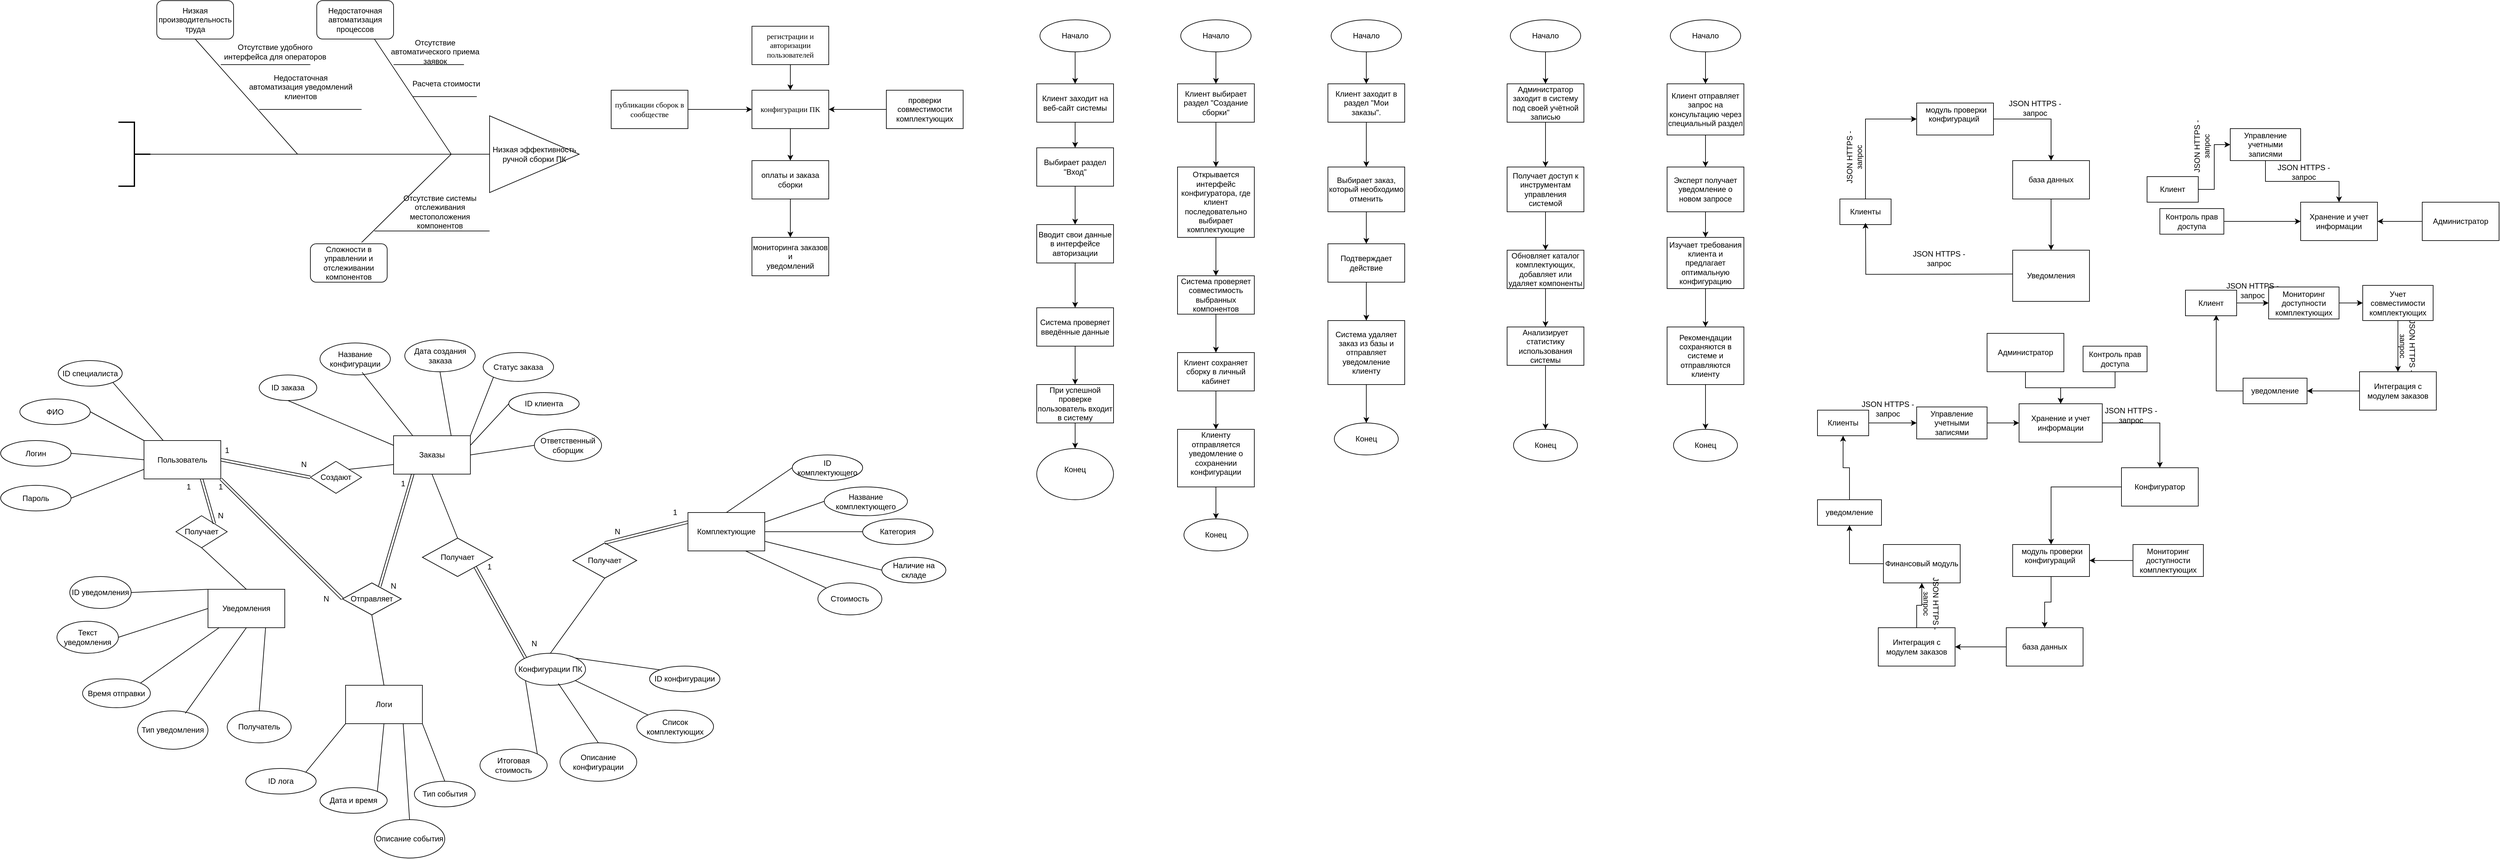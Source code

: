 <mxfile version="25.0.3">
  <diagram name="Страница — 1" id="McuOJjSAyJYT5yB8khGq">
    <mxGraphModel dx="4296" dy="2500" grid="1" gridSize="10" guides="1" tooltips="1" connect="1" arrows="1" fold="1" page="1" pageScale="1" pageWidth="827" pageHeight="1169" math="0" shadow="0">
      <root>
        <mxCell id="0" />
        <mxCell id="1" parent="0" />
        <mxCell id="5WPWnCgtbCziRA-0gVyP-1" value="" style="endArrow=none;html=1;rounded=0;" parent="1" source="5WPWnCgtbCziRA-0gVyP-2" edge="1">
          <mxGeometry width="50" height="50" relative="1" as="geometry">
            <mxPoint x="70" y="220" as="sourcePoint" />
            <mxPoint x="800" y="220" as="targetPoint" />
          </mxGeometry>
        </mxCell>
        <mxCell id="5WPWnCgtbCziRA-0gVyP-3" value="" style="strokeWidth=2;html=1;shape=mxgraph.flowchart.annotation_2;align=left;labelPosition=right;pointerEvents=1;rotation=-180;" parent="1" vertex="1">
          <mxGeometry x="160" y="170" width="50" height="100" as="geometry" />
        </mxCell>
        <mxCell id="5WPWnCgtbCziRA-0gVyP-4" value="" style="endArrow=none;html=1;rounded=0;exitX=0;exitY=0.5;exitDx=0;exitDy=0;exitPerimeter=0;" parent="1" source="5WPWnCgtbCziRA-0gVyP-3" target="5WPWnCgtbCziRA-0gVyP-2" edge="1">
          <mxGeometry width="50" height="50" relative="1" as="geometry">
            <mxPoint x="270" y="220" as="sourcePoint" />
            <mxPoint x="800" y="220" as="targetPoint" />
          </mxGeometry>
        </mxCell>
        <mxCell id="5WPWnCgtbCziRA-0gVyP-2" value="Низкая эффективность ручной сборки ПК" style="triangle;whiteSpace=wrap;html=1;" parent="1" vertex="1">
          <mxGeometry x="740" y="160" width="140" height="120" as="geometry" />
        </mxCell>
        <mxCell id="5WPWnCgtbCziRA-0gVyP-5" value="Недостаточная автоматизация процессов" style="rounded=1;whiteSpace=wrap;html=1;" parent="1" vertex="1">
          <mxGeometry x="470" y="-20" width="120" height="60" as="geometry" />
        </mxCell>
        <mxCell id="5WPWnCgtbCziRA-0gVyP-6" value="Сложности в управлении и отслеживании компонентов" style="rounded=1;whiteSpace=wrap;html=1;" parent="1" vertex="1">
          <mxGeometry x="460" y="360" width="120" height="60" as="geometry" />
        </mxCell>
        <mxCell id="5WPWnCgtbCziRA-0gVyP-7" value="Низкая производительность труда" style="rounded=1;whiteSpace=wrap;html=1;" parent="1" vertex="1">
          <mxGeometry x="220" y="-20" width="120" height="60" as="geometry" />
        </mxCell>
        <mxCell id="5WPWnCgtbCziRA-0gVyP-8" value="" style="endArrow=none;html=1;rounded=0;entryX=0.75;entryY=1;entryDx=0;entryDy=0;" parent="1" target="5WPWnCgtbCziRA-0gVyP-5" edge="1">
          <mxGeometry width="50" height="50" relative="1" as="geometry">
            <mxPoint x="680" y="220" as="sourcePoint" />
            <mxPoint x="660" y="170" as="targetPoint" />
          </mxGeometry>
        </mxCell>
        <mxCell id="5WPWnCgtbCziRA-0gVyP-9" value="" style="endArrow=none;html=1;rounded=0;" parent="1" edge="1">
          <mxGeometry width="50" height="50" relative="1" as="geometry">
            <mxPoint x="540" y="358" as="sourcePoint" />
            <mxPoint x="680" y="220" as="targetPoint" />
          </mxGeometry>
        </mxCell>
        <mxCell id="5WPWnCgtbCziRA-0gVyP-10" value="" style="endArrow=none;html=1;rounded=0;entryX=0.5;entryY=1;entryDx=0;entryDy=0;" parent="1" target="5WPWnCgtbCziRA-0gVyP-7" edge="1">
          <mxGeometry width="50" height="50" relative="1" as="geometry">
            <mxPoint x="440" y="220" as="sourcePoint" />
            <mxPoint x="550" y="210" as="targetPoint" />
          </mxGeometry>
        </mxCell>
        <mxCell id="5WPWnCgtbCziRA-0gVyP-11" value="" style="endArrow=none;html=1;rounded=0;" parent="1" edge="1">
          <mxGeometry width="50" height="50" relative="1" as="geometry">
            <mxPoint x="590" y="80" as="sourcePoint" />
            <mxPoint x="700" y="80" as="targetPoint" />
          </mxGeometry>
        </mxCell>
        <mxCell id="5WPWnCgtbCziRA-0gVyP-12" value="Отсутствие автоматического приема заявок" style="text;html=1;align=center;verticalAlign=middle;whiteSpace=wrap;rounded=0;" parent="1" vertex="1">
          <mxGeometry x="580" y="40" width="150" height="40" as="geometry" />
        </mxCell>
        <mxCell id="5WPWnCgtbCziRA-0gVyP-13" value="" style="endArrow=none;html=1;rounded=0;" parent="1" edge="1">
          <mxGeometry width="50" height="50" relative="1" as="geometry">
            <mxPoint x="620" y="130" as="sourcePoint" />
            <mxPoint x="720" y="130" as="targetPoint" />
          </mxGeometry>
        </mxCell>
        <mxCell id="5WPWnCgtbCziRA-0gVyP-15" value="Расчета стоимости" style="text;html=1;align=center;verticalAlign=middle;whiteSpace=wrap;rounded=0;" parent="1" vertex="1">
          <mxGeometry x="615" y="90" width="115" height="40" as="geometry" />
        </mxCell>
        <mxCell id="5WPWnCgtbCziRA-0gVyP-16" value="Отсутствие системы отслеживания местоположения компонентов" style="text;html=1;align=center;verticalAlign=middle;whiteSpace=wrap;rounded=0;" parent="1" vertex="1">
          <mxGeometry x="580" y="280" width="165" height="60" as="geometry" />
        </mxCell>
        <mxCell id="5WPWnCgtbCziRA-0gVyP-17" value="" style="endArrow=none;html=1;rounded=0;" parent="1" edge="1">
          <mxGeometry width="50" height="50" relative="1" as="geometry">
            <mxPoint x="560" y="340" as="sourcePoint" />
            <mxPoint x="740" y="340" as="targetPoint" />
          </mxGeometry>
        </mxCell>
        <mxCell id="5WPWnCgtbCziRA-0gVyP-19" value="" style="endArrow=none;html=1;rounded=0;" parent="1" edge="1">
          <mxGeometry width="50" height="50" relative="1" as="geometry">
            <mxPoint x="320" y="80" as="sourcePoint" />
            <mxPoint x="460" y="80" as="targetPoint" />
          </mxGeometry>
        </mxCell>
        <mxCell id="5WPWnCgtbCziRA-0gVyP-20" value="Отсутствие удобного интерфейса для операторов" style="text;html=1;align=center;verticalAlign=middle;whiteSpace=wrap;rounded=0;" parent="1" vertex="1">
          <mxGeometry x="320" y="40" width="170" height="40" as="geometry" />
        </mxCell>
        <mxCell id="5WPWnCgtbCziRA-0gVyP-21" value="Недостаточная автоматизация уведомлений клиентов" style="text;html=1;align=center;verticalAlign=middle;whiteSpace=wrap;rounded=0;" parent="1" vertex="1">
          <mxGeometry x="360" y="90" width="170" height="50" as="geometry" />
        </mxCell>
        <mxCell id="5WPWnCgtbCziRA-0gVyP-22" value="" style="endArrow=none;html=1;rounded=0;" parent="1" edge="1">
          <mxGeometry width="50" height="50" relative="1" as="geometry">
            <mxPoint x="540" y="150" as="sourcePoint" />
            <mxPoint x="380" y="150" as="targetPoint" />
          </mxGeometry>
        </mxCell>
        <mxCell id="NVrgANmJ-QGZ4vK8bSYW-7" value="" style="edgeStyle=orthogonalEdgeStyle;rounded=0;orthogonalLoop=1;jettySize=auto;html=1;" parent="1" source="NVrgANmJ-QGZ4vK8bSYW-1" target="NVrgANmJ-QGZ4vK8bSYW-2" edge="1">
          <mxGeometry relative="1" as="geometry" />
        </mxCell>
        <mxCell id="NVrgANmJ-QGZ4vK8bSYW-1" value="&lt;span style=&quot;font-family: &amp;quot;Times New Roman&amp;quot;, serif;&quot;&gt;&lt;font style=&quot;font-size: 12px;&quot;&gt;регистрации и авторизации&lt;br/&gt;пользователей&lt;/font&gt;&lt;/span&gt;" style="rounded=0;whiteSpace=wrap;html=1;" parent="1" vertex="1">
          <mxGeometry x="1150" y="20" width="120" height="60" as="geometry" />
        </mxCell>
        <mxCell id="NVrgANmJ-QGZ4vK8bSYW-11" value="" style="edgeStyle=orthogonalEdgeStyle;rounded=0;orthogonalLoop=1;jettySize=auto;html=1;" parent="1" source="NVrgANmJ-QGZ4vK8bSYW-2" target="NVrgANmJ-QGZ4vK8bSYW-5" edge="1">
          <mxGeometry relative="1" as="geometry" />
        </mxCell>
        <mxCell id="NVrgANmJ-QGZ4vK8bSYW-2" value="&lt;span style=&quot;font-family: &amp;quot;Times New Roman&amp;quot;, serif;&quot;&gt;&lt;font style=&quot;font-size: 12px;&quot;&gt;конфигурации ПК&lt;/font&gt;&lt;/span&gt;" style="rounded=0;whiteSpace=wrap;html=1;" parent="1" vertex="1">
          <mxGeometry x="1150" y="120" width="120" height="60" as="geometry" />
        </mxCell>
        <mxCell id="NVrgANmJ-QGZ4vK8bSYW-8" value="" style="edgeStyle=orthogonalEdgeStyle;rounded=0;orthogonalLoop=1;jettySize=auto;html=1;" parent="1" source="NVrgANmJ-QGZ4vK8bSYW-3" target="NVrgANmJ-QGZ4vK8bSYW-2" edge="1">
          <mxGeometry relative="1" as="geometry" />
        </mxCell>
        <mxCell id="NVrgANmJ-QGZ4vK8bSYW-3" value="&lt;font style=&quot;font-size: 12px;&quot;&gt;проверки совместимости комплектующих&lt;/font&gt;" style="rounded=0;whiteSpace=wrap;html=1;" parent="1" vertex="1">
          <mxGeometry x="1360" y="120" width="120" height="60" as="geometry" />
        </mxCell>
        <mxCell id="NVrgANmJ-QGZ4vK8bSYW-10" value="" style="edgeStyle=orthogonalEdgeStyle;rounded=0;orthogonalLoop=1;jettySize=auto;html=1;" parent="1" source="NVrgANmJ-QGZ4vK8bSYW-4" target="NVrgANmJ-QGZ4vK8bSYW-2" edge="1">
          <mxGeometry relative="1" as="geometry" />
        </mxCell>
        <mxCell id="NVrgANmJ-QGZ4vK8bSYW-4" value="&lt;span style=&quot;font-family: &amp;quot;Times New Roman&amp;quot;, serif;&quot;&gt;&lt;font style=&quot;font-size: 12px;&quot;&gt;публикации сборок в&lt;br/&gt;сообществе&lt;/font&gt;&lt;/span&gt;" style="rounded=0;whiteSpace=wrap;html=1;" parent="1" vertex="1">
          <mxGeometry x="930" y="120" width="120" height="60" as="geometry" />
        </mxCell>
        <mxCell id="NVrgANmJ-QGZ4vK8bSYW-12" value="" style="edgeStyle=orthogonalEdgeStyle;rounded=0;orthogonalLoop=1;jettySize=auto;html=1;" parent="1" source="NVrgANmJ-QGZ4vK8bSYW-5" target="NVrgANmJ-QGZ4vK8bSYW-6" edge="1">
          <mxGeometry relative="1" as="geometry" />
        </mxCell>
        <mxCell id="NVrgANmJ-QGZ4vK8bSYW-5" value="&lt;font style=&quot;font-size: 12px;&quot;&gt;оплаты и заказа сборки&lt;/font&gt;" style="rounded=0;whiteSpace=wrap;html=1;" parent="1" vertex="1">
          <mxGeometry x="1150" y="230" width="120" height="60" as="geometry" />
        </mxCell>
        <mxCell id="NVrgANmJ-QGZ4vK8bSYW-6" value="&lt;font style=&quot;font-size: 12px;&quot;&gt;мониторинга заказов и&lt;br&gt;уведомлений&lt;/font&gt;" style="rounded=0;whiteSpace=wrap;html=1;" parent="1" vertex="1">
          <mxGeometry x="1150" y="350" width="120" height="60" as="geometry" />
        </mxCell>
        <mxCell id="NVrgANmJ-QGZ4vK8bSYW-17" value="" style="edgeStyle=orthogonalEdgeStyle;rounded=0;orthogonalLoop=1;jettySize=auto;html=1;" parent="1" source="NVrgANmJ-QGZ4vK8bSYW-13" target="NVrgANmJ-QGZ4vK8bSYW-16" edge="1">
          <mxGeometry relative="1" as="geometry" />
        </mxCell>
        <mxCell id="NVrgANmJ-QGZ4vK8bSYW-13" value="Клиент заходит на веб-сайт системы" style="rounded=0;whiteSpace=wrap;html=1;" parent="1" vertex="1">
          <mxGeometry x="1595" y="110" width="120" height="60" as="geometry" />
        </mxCell>
        <mxCell id="NVrgANmJ-QGZ4vK8bSYW-15" value="" style="edgeStyle=orthogonalEdgeStyle;rounded=0;orthogonalLoop=1;jettySize=auto;html=1;" parent="1" source="NVrgANmJ-QGZ4vK8bSYW-14" target="NVrgANmJ-QGZ4vK8bSYW-13" edge="1">
          <mxGeometry relative="1" as="geometry" />
        </mxCell>
        <mxCell id="NVrgANmJ-QGZ4vK8bSYW-14" value="Начало" style="ellipse;whiteSpace=wrap;html=1;" parent="1" vertex="1">
          <mxGeometry x="1600" y="10" width="110" height="50" as="geometry" />
        </mxCell>
        <mxCell id="NVrgANmJ-QGZ4vK8bSYW-19" value="" style="edgeStyle=orthogonalEdgeStyle;rounded=0;orthogonalLoop=1;jettySize=auto;html=1;" parent="1" source="NVrgANmJ-QGZ4vK8bSYW-16" target="NVrgANmJ-QGZ4vK8bSYW-18" edge="1">
          <mxGeometry relative="1" as="geometry" />
        </mxCell>
        <mxCell id="NVrgANmJ-QGZ4vK8bSYW-16" value="Выбирает раздел &quot;Вход&quot;" style="whiteSpace=wrap;html=1;rounded=0;" parent="1" vertex="1">
          <mxGeometry x="1595" y="210" width="120" height="60" as="geometry" />
        </mxCell>
        <mxCell id="NVrgANmJ-QGZ4vK8bSYW-21" value="" style="edgeStyle=orthogonalEdgeStyle;rounded=0;orthogonalLoop=1;jettySize=auto;html=1;" parent="1" source="NVrgANmJ-QGZ4vK8bSYW-18" target="NVrgANmJ-QGZ4vK8bSYW-20" edge="1">
          <mxGeometry relative="1" as="geometry" />
        </mxCell>
        <mxCell id="NVrgANmJ-QGZ4vK8bSYW-18" value="Вводит свои данные в интерфейсе авторизации" style="rounded=0;whiteSpace=wrap;html=1;" parent="1" vertex="1">
          <mxGeometry x="1595" y="330" width="120" height="60" as="geometry" />
        </mxCell>
        <mxCell id="NVrgANmJ-QGZ4vK8bSYW-23" value="" style="edgeStyle=orthogonalEdgeStyle;rounded=0;orthogonalLoop=1;jettySize=auto;html=1;" parent="1" source="NVrgANmJ-QGZ4vK8bSYW-20" target="NVrgANmJ-QGZ4vK8bSYW-22" edge="1">
          <mxGeometry relative="1" as="geometry" />
        </mxCell>
        <mxCell id="NVrgANmJ-QGZ4vK8bSYW-20" value="Система проверяет введённые данные" style="rounded=0;whiteSpace=wrap;html=1;" parent="1" vertex="1">
          <mxGeometry x="1595" y="460" width="120" height="60" as="geometry" />
        </mxCell>
        <mxCell id="NVrgANmJ-QGZ4vK8bSYW-25" value="" style="edgeStyle=orthogonalEdgeStyle;rounded=0;orthogonalLoop=1;jettySize=auto;html=1;" parent="1" source="NVrgANmJ-QGZ4vK8bSYW-22" target="NVrgANmJ-QGZ4vK8bSYW-24" edge="1">
          <mxGeometry relative="1" as="geometry" />
        </mxCell>
        <mxCell id="NVrgANmJ-QGZ4vK8bSYW-22" value="При успешной проверке пользователь входит в систему" style="rounded=0;whiteSpace=wrap;html=1;" parent="1" vertex="1">
          <mxGeometry x="1595" y="580" width="120" height="60" as="geometry" />
        </mxCell>
        <mxCell id="NVrgANmJ-QGZ4vK8bSYW-24" value="Конец&lt;div&gt;&lt;br&gt;&lt;/div&gt;" style="ellipse;whiteSpace=wrap;html=1;" parent="1" vertex="1">
          <mxGeometry x="1595" y="680" width="120" height="80" as="geometry" />
        </mxCell>
        <mxCell id="NVrgANmJ-QGZ4vK8bSYW-28" value="" style="edgeStyle=orthogonalEdgeStyle;rounded=0;orthogonalLoop=1;jettySize=auto;html=1;" parent="1" source="NVrgANmJ-QGZ4vK8bSYW-26" target="NVrgANmJ-QGZ4vK8bSYW-27" edge="1">
          <mxGeometry relative="1" as="geometry" />
        </mxCell>
        <mxCell id="NVrgANmJ-QGZ4vK8bSYW-26" value="Начало" style="ellipse;whiteSpace=wrap;html=1;" parent="1" vertex="1">
          <mxGeometry x="1820" y="10" width="110" height="50" as="geometry" />
        </mxCell>
        <mxCell id="NVrgANmJ-QGZ4vK8bSYW-30" value="" style="edgeStyle=orthogonalEdgeStyle;rounded=0;orthogonalLoop=1;jettySize=auto;html=1;" parent="1" source="NVrgANmJ-QGZ4vK8bSYW-27" target="NVrgANmJ-QGZ4vK8bSYW-29" edge="1">
          <mxGeometry relative="1" as="geometry" />
        </mxCell>
        <mxCell id="NVrgANmJ-QGZ4vK8bSYW-27" value="Клиент выбирает раздел &quot;Создание сборки&quot;" style="whiteSpace=wrap;html=1;" parent="1" vertex="1">
          <mxGeometry x="1815" y="110" width="120" height="60" as="geometry" />
        </mxCell>
        <mxCell id="NVrgANmJ-QGZ4vK8bSYW-33" value="" style="edgeStyle=orthogonalEdgeStyle;rounded=0;orthogonalLoop=1;jettySize=auto;html=1;" parent="1" source="NVrgANmJ-QGZ4vK8bSYW-29" target="NVrgANmJ-QGZ4vK8bSYW-31" edge="1">
          <mxGeometry relative="1" as="geometry" />
        </mxCell>
        <mxCell id="NVrgANmJ-QGZ4vK8bSYW-29" value="Открывается интерфейс конфигуратора, где клиент последовательно выбирает комплектующие" style="rounded=0;whiteSpace=wrap;html=1;" parent="1" vertex="1">
          <mxGeometry x="1815" y="240" width="120" height="110" as="geometry" />
        </mxCell>
        <mxCell id="NVrgANmJ-QGZ4vK8bSYW-34" value="" style="edgeStyle=orthogonalEdgeStyle;rounded=0;orthogonalLoop=1;jettySize=auto;html=1;" parent="1" source="NVrgANmJ-QGZ4vK8bSYW-31" target="NVrgANmJ-QGZ4vK8bSYW-32" edge="1">
          <mxGeometry relative="1" as="geometry" />
        </mxCell>
        <mxCell id="NVrgANmJ-QGZ4vK8bSYW-31" value="Система проверяет совместимость выбранных компонентов" style="rounded=0;whiteSpace=wrap;html=1;" parent="1" vertex="1">
          <mxGeometry x="1815" y="410" width="120" height="60" as="geometry" />
        </mxCell>
        <mxCell id="NVrgANmJ-QGZ4vK8bSYW-36" value="" style="edgeStyle=orthogonalEdgeStyle;rounded=0;orthogonalLoop=1;jettySize=auto;html=1;" parent="1" source="NVrgANmJ-QGZ4vK8bSYW-32" target="NVrgANmJ-QGZ4vK8bSYW-35" edge="1">
          <mxGeometry relative="1" as="geometry" />
        </mxCell>
        <mxCell id="NVrgANmJ-QGZ4vK8bSYW-32" value="Клиент сохраняет сборку в личный кабинет" style="rounded=0;whiteSpace=wrap;html=1;" parent="1" vertex="1">
          <mxGeometry x="1815" y="530" width="120" height="60" as="geometry" />
        </mxCell>
        <mxCell id="NVrgANmJ-QGZ4vK8bSYW-38" value="" style="edgeStyle=orthogonalEdgeStyle;rounded=0;orthogonalLoop=1;jettySize=auto;html=1;" parent="1" source="NVrgANmJ-QGZ4vK8bSYW-35" target="NVrgANmJ-QGZ4vK8bSYW-37" edge="1">
          <mxGeometry relative="1" as="geometry" />
        </mxCell>
        <mxCell id="NVrgANmJ-QGZ4vK8bSYW-35" value="&#xa;Клиенту отправляется уведомление о сохранении конфигурации&#xa;&#xa;" style="rounded=0;whiteSpace=wrap;html=1;" parent="1" vertex="1">
          <mxGeometry x="1815" y="650" width="120" height="90" as="geometry" />
        </mxCell>
        <mxCell id="NVrgANmJ-QGZ4vK8bSYW-37" value="&lt;div&gt;Конец&lt;/div&gt;" style="ellipse;whiteSpace=wrap;html=1;" parent="1" vertex="1">
          <mxGeometry x="1825" y="790" width="100" height="50" as="geometry" />
        </mxCell>
        <mxCell id="NVrgANmJ-QGZ4vK8bSYW-39" value="" style="edgeStyle=orthogonalEdgeStyle;rounded=0;orthogonalLoop=1;jettySize=auto;html=1;" parent="1" source="NVrgANmJ-QGZ4vK8bSYW-40" target="NVrgANmJ-QGZ4vK8bSYW-42" edge="1">
          <mxGeometry relative="1" as="geometry" />
        </mxCell>
        <mxCell id="NVrgANmJ-QGZ4vK8bSYW-40" value="Начало" style="ellipse;whiteSpace=wrap;html=1;" parent="1" vertex="1">
          <mxGeometry x="2055" y="10" width="110" height="50" as="geometry" />
        </mxCell>
        <mxCell id="NVrgANmJ-QGZ4vK8bSYW-41" value="" style="edgeStyle=orthogonalEdgeStyle;rounded=0;orthogonalLoop=1;jettySize=auto;html=1;" parent="1" source="NVrgANmJ-QGZ4vK8bSYW-42" target="NVrgANmJ-QGZ4vK8bSYW-44" edge="1">
          <mxGeometry relative="1" as="geometry" />
        </mxCell>
        <mxCell id="NVrgANmJ-QGZ4vK8bSYW-42" value="Клиент заходит в раздел &quot;Мои заказы&quot;." style="whiteSpace=wrap;html=1;" parent="1" vertex="1">
          <mxGeometry x="2050" y="110" width="120" height="60" as="geometry" />
        </mxCell>
        <mxCell id="NVrgANmJ-QGZ4vK8bSYW-43" value="" style="edgeStyle=orthogonalEdgeStyle;rounded=0;orthogonalLoop=1;jettySize=auto;html=1;" parent="1" source="NVrgANmJ-QGZ4vK8bSYW-44" target="NVrgANmJ-QGZ4vK8bSYW-46" edge="1">
          <mxGeometry relative="1" as="geometry" />
        </mxCell>
        <mxCell id="NVrgANmJ-QGZ4vK8bSYW-44" value="Выбирает заказ, который необходимо отменить" style="rounded=0;whiteSpace=wrap;html=1;" parent="1" vertex="1">
          <mxGeometry x="2050" y="240" width="120" height="70" as="geometry" />
        </mxCell>
        <mxCell id="NVrgANmJ-QGZ4vK8bSYW-45" value="" style="edgeStyle=orthogonalEdgeStyle;rounded=0;orthogonalLoop=1;jettySize=auto;html=1;" parent="1" source="NVrgANmJ-QGZ4vK8bSYW-46" target="NVrgANmJ-QGZ4vK8bSYW-48" edge="1">
          <mxGeometry relative="1" as="geometry" />
        </mxCell>
        <mxCell id="NVrgANmJ-QGZ4vK8bSYW-46" value="Подтверждает действие" style="rounded=0;whiteSpace=wrap;html=1;" parent="1" vertex="1">
          <mxGeometry x="2050" y="360" width="120" height="60" as="geometry" />
        </mxCell>
        <mxCell id="NVrgANmJ-QGZ4vK8bSYW-47" value="" style="edgeStyle=orthogonalEdgeStyle;rounded=0;orthogonalLoop=1;jettySize=auto;html=1;entryX=0.5;entryY=0;entryDx=0;entryDy=0;" parent="1" source="NVrgANmJ-QGZ4vK8bSYW-48" target="NVrgANmJ-QGZ4vK8bSYW-51" edge="1">
          <mxGeometry relative="1" as="geometry">
            <mxPoint x="2110" y="700" as="targetPoint" />
          </mxGeometry>
        </mxCell>
        <mxCell id="NVrgANmJ-QGZ4vK8bSYW-48" value="Система удаляет заказ из базы и отправляет уведомление клиенту" style="rounded=0;whiteSpace=wrap;html=1;" parent="1" vertex="1">
          <mxGeometry x="2050" y="480" width="120" height="100" as="geometry" />
        </mxCell>
        <mxCell id="NVrgANmJ-QGZ4vK8bSYW-51" value="&lt;div&gt;Конец&lt;/div&gt;" style="ellipse;whiteSpace=wrap;html=1;" parent="1" vertex="1">
          <mxGeometry x="2060" y="640" width="100" height="50" as="geometry" />
        </mxCell>
        <mxCell id="NVrgANmJ-QGZ4vK8bSYW-53" value="" style="edgeStyle=orthogonalEdgeStyle;rounded=0;orthogonalLoop=1;jettySize=auto;html=1;" parent="1" source="NVrgANmJ-QGZ4vK8bSYW-54" target="NVrgANmJ-QGZ4vK8bSYW-56" edge="1">
          <mxGeometry relative="1" as="geometry" />
        </mxCell>
        <mxCell id="NVrgANmJ-QGZ4vK8bSYW-54" value="Начало" style="ellipse;whiteSpace=wrap;html=1;" parent="1" vertex="1">
          <mxGeometry x="2335" y="10" width="110" height="50" as="geometry" />
        </mxCell>
        <mxCell id="NVrgANmJ-QGZ4vK8bSYW-55" value="" style="edgeStyle=orthogonalEdgeStyle;rounded=0;orthogonalLoop=1;jettySize=auto;html=1;" parent="1" source="NVrgANmJ-QGZ4vK8bSYW-56" target="NVrgANmJ-QGZ4vK8bSYW-58" edge="1">
          <mxGeometry relative="1" as="geometry" />
        </mxCell>
        <mxCell id="NVrgANmJ-QGZ4vK8bSYW-56" value="Администратор заходит в систему под своей учётной записью" style="whiteSpace=wrap;html=1;" parent="1" vertex="1">
          <mxGeometry x="2330" y="110" width="120" height="60" as="geometry" />
        </mxCell>
        <mxCell id="NVrgANmJ-QGZ4vK8bSYW-57" value="" style="edgeStyle=orthogonalEdgeStyle;rounded=0;orthogonalLoop=1;jettySize=auto;html=1;" parent="1" source="NVrgANmJ-QGZ4vK8bSYW-58" target="NVrgANmJ-QGZ4vK8bSYW-60" edge="1">
          <mxGeometry relative="1" as="geometry" />
        </mxCell>
        <mxCell id="NVrgANmJ-QGZ4vK8bSYW-58" value="Получает доступ к инструментам управления системой" style="rounded=0;whiteSpace=wrap;html=1;" parent="1" vertex="1">
          <mxGeometry x="2330" y="240" width="120" height="70" as="geometry" />
        </mxCell>
        <mxCell id="NVrgANmJ-QGZ4vK8bSYW-59" value="" style="edgeStyle=orthogonalEdgeStyle;rounded=0;orthogonalLoop=1;jettySize=auto;html=1;" parent="1" source="NVrgANmJ-QGZ4vK8bSYW-60" target="NVrgANmJ-QGZ4vK8bSYW-62" edge="1">
          <mxGeometry relative="1" as="geometry" />
        </mxCell>
        <mxCell id="NVrgANmJ-QGZ4vK8bSYW-60" value="Обновляет каталог комплектующих, добавляет или удаляет компоненты" style="rounded=0;whiteSpace=wrap;html=1;" parent="1" vertex="1">
          <mxGeometry x="2330" y="370" width="120" height="60" as="geometry" />
        </mxCell>
        <mxCell id="NVrgANmJ-QGZ4vK8bSYW-61" value="" style="edgeStyle=orthogonalEdgeStyle;rounded=0;orthogonalLoop=1;jettySize=auto;html=1;" parent="1" source="NVrgANmJ-QGZ4vK8bSYW-62" edge="1">
          <mxGeometry relative="1" as="geometry">
            <mxPoint x="2390" y="650" as="targetPoint" />
          </mxGeometry>
        </mxCell>
        <mxCell id="NVrgANmJ-QGZ4vK8bSYW-62" value="Анализирует статистику использования системы" style="rounded=0;whiteSpace=wrap;html=1;" parent="1" vertex="1">
          <mxGeometry x="2330" y="490" width="120" height="60" as="geometry" />
        </mxCell>
        <mxCell id="NVrgANmJ-QGZ4vK8bSYW-65" value="&lt;div&gt;Конец&lt;/div&gt;" style="ellipse;whiteSpace=wrap;html=1;" parent="1" vertex="1">
          <mxGeometry x="2340" y="650" width="100" height="50" as="geometry" />
        </mxCell>
        <mxCell id="NVrgANmJ-QGZ4vK8bSYW-66" value="" style="edgeStyle=orthogonalEdgeStyle;rounded=0;orthogonalLoop=1;jettySize=auto;html=1;" parent="1" source="NVrgANmJ-QGZ4vK8bSYW-67" target="NVrgANmJ-QGZ4vK8bSYW-69" edge="1">
          <mxGeometry relative="1" as="geometry" />
        </mxCell>
        <mxCell id="NVrgANmJ-QGZ4vK8bSYW-67" value="Начало" style="ellipse;whiteSpace=wrap;html=1;" parent="1" vertex="1">
          <mxGeometry x="2585" y="10" width="110" height="50" as="geometry" />
        </mxCell>
        <mxCell id="NVrgANmJ-QGZ4vK8bSYW-68" value="" style="edgeStyle=orthogonalEdgeStyle;rounded=0;orthogonalLoop=1;jettySize=auto;html=1;" parent="1" source="NVrgANmJ-QGZ4vK8bSYW-69" target="NVrgANmJ-QGZ4vK8bSYW-71" edge="1">
          <mxGeometry relative="1" as="geometry" />
        </mxCell>
        <mxCell id="NVrgANmJ-QGZ4vK8bSYW-69" value="Клиент отправляет запрос на консультацию через специальный раздел" style="whiteSpace=wrap;html=1;" parent="1" vertex="1">
          <mxGeometry x="2580" y="110" width="120" height="80" as="geometry" />
        </mxCell>
        <mxCell id="NVrgANmJ-QGZ4vK8bSYW-70" value="" style="edgeStyle=orthogonalEdgeStyle;rounded=0;orthogonalLoop=1;jettySize=auto;html=1;" parent="1" source="NVrgANmJ-QGZ4vK8bSYW-71" target="NVrgANmJ-QGZ4vK8bSYW-73" edge="1">
          <mxGeometry relative="1" as="geometry" />
        </mxCell>
        <mxCell id="NVrgANmJ-QGZ4vK8bSYW-71" value="Эксперт получает уведомление о новом запросе" style="rounded=0;whiteSpace=wrap;html=1;" parent="1" vertex="1">
          <mxGeometry x="2580" y="240" width="120" height="70" as="geometry" />
        </mxCell>
        <mxCell id="NVrgANmJ-QGZ4vK8bSYW-72" value="" style="edgeStyle=orthogonalEdgeStyle;rounded=0;orthogonalLoop=1;jettySize=auto;html=1;" parent="1" source="NVrgANmJ-QGZ4vK8bSYW-73" target="NVrgANmJ-QGZ4vK8bSYW-75" edge="1">
          <mxGeometry relative="1" as="geometry" />
        </mxCell>
        <mxCell id="NVrgANmJ-QGZ4vK8bSYW-73" value="Изучает требования клиента и предлагает оптимальную конфигурацию" style="rounded=0;whiteSpace=wrap;html=1;" parent="1" vertex="1">
          <mxGeometry x="2580" y="350" width="120" height="80" as="geometry" />
        </mxCell>
        <mxCell id="NVrgANmJ-QGZ4vK8bSYW-74" value="" style="edgeStyle=orthogonalEdgeStyle;rounded=0;orthogonalLoop=1;jettySize=auto;html=1;" parent="1" source="NVrgANmJ-QGZ4vK8bSYW-75" edge="1">
          <mxGeometry relative="1" as="geometry">
            <mxPoint x="2640" y="650" as="targetPoint" />
          </mxGeometry>
        </mxCell>
        <mxCell id="NVrgANmJ-QGZ4vK8bSYW-75" value="Рекомендации сохраняются в системе и отправляются клиенту" style="rounded=0;whiteSpace=wrap;html=1;" parent="1" vertex="1">
          <mxGeometry x="2580" y="490" width="120" height="90" as="geometry" />
        </mxCell>
        <mxCell id="NVrgANmJ-QGZ4vK8bSYW-76" value="&lt;div&gt;Конец&lt;/div&gt;" style="ellipse;whiteSpace=wrap;html=1;" parent="1" vertex="1">
          <mxGeometry x="2590" y="650" width="100" height="50" as="geometry" />
        </mxCell>
        <mxCell id="NVrgANmJ-QGZ4vK8bSYW-81" style="edgeStyle=orthogonalEdgeStyle;rounded=0;orthogonalLoop=1;jettySize=auto;html=1;exitX=0.5;exitY=0;exitDx=0;exitDy=0;entryX=0;entryY=0.5;entryDx=0;entryDy=0;" parent="1" source="NVrgANmJ-QGZ4vK8bSYW-77" target="NVrgANmJ-QGZ4vK8bSYW-78" edge="1">
          <mxGeometry relative="1" as="geometry" />
        </mxCell>
        <mxCell id="NVrgANmJ-QGZ4vK8bSYW-77" value="Клиенты" style="rounded=0;whiteSpace=wrap;html=1;" parent="1" vertex="1">
          <mxGeometry x="2850" y="290" width="80" height="40" as="geometry" />
        </mxCell>
        <mxCell id="NVrgANmJ-QGZ4vK8bSYW-82" style="edgeStyle=orthogonalEdgeStyle;rounded=0;orthogonalLoop=1;jettySize=auto;html=1;entryX=0.5;entryY=0;entryDx=0;entryDy=0;" parent="1" source="NVrgANmJ-QGZ4vK8bSYW-78" target="NVrgANmJ-QGZ4vK8bSYW-79" edge="1">
          <mxGeometry relative="1" as="geometry" />
        </mxCell>
        <mxCell id="NVrgANmJ-QGZ4vK8bSYW-78" value="&amp;nbsp;модуль проверки конфигураций&amp;nbsp;&lt;div&gt;&lt;br/&gt;&lt;/div&gt;" style="rounded=0;whiteSpace=wrap;html=1;" parent="1" vertex="1">
          <mxGeometry x="2970" y="140" width="120" height="50" as="geometry" />
        </mxCell>
        <mxCell id="NVrgANmJ-QGZ4vK8bSYW-83" value="" style="edgeStyle=orthogonalEdgeStyle;rounded=0;orthogonalLoop=1;jettySize=auto;html=1;" parent="1" source="NVrgANmJ-QGZ4vK8bSYW-79" target="NVrgANmJ-QGZ4vK8bSYW-80" edge="1">
          <mxGeometry relative="1" as="geometry" />
        </mxCell>
        <mxCell id="NVrgANmJ-QGZ4vK8bSYW-79" value="база данных" style="rounded=0;whiteSpace=wrap;html=1;" parent="1" vertex="1">
          <mxGeometry x="3120" y="230" width="120" height="60" as="geometry" />
        </mxCell>
        <mxCell id="3z8bGV-1FglFZM-fO1qi-1" style="edgeStyle=orthogonalEdgeStyle;rounded=0;orthogonalLoop=1;jettySize=auto;html=1;exitX=0;exitY=0.5;exitDx=0;exitDy=0;" parent="1" edge="1">
          <mxGeometry relative="1" as="geometry">
            <mxPoint x="3120" y="407.25" as="sourcePoint" />
            <mxPoint x="2890" y="327.25" as="targetPoint" />
          </mxGeometry>
        </mxCell>
        <mxCell id="NVrgANmJ-QGZ4vK8bSYW-80" value="&lt;br&gt;Уведомления&lt;div&gt;&lt;br/&gt;&lt;/div&gt;" style="rounded=0;whiteSpace=wrap;html=1;" parent="1" vertex="1">
          <mxGeometry x="3120" y="370" width="120" height="80" as="geometry" />
        </mxCell>
        <mxCell id="3z8bGV-1FglFZM-fO1qi-5" style="edgeStyle=orthogonalEdgeStyle;rounded=0;orthogonalLoop=1;jettySize=auto;html=1;entryX=0;entryY=0.5;entryDx=0;entryDy=0;" parent="1" source="3z8bGV-1FglFZM-fO1qi-2" target="3z8bGV-1FglFZM-fO1qi-3" edge="1">
          <mxGeometry relative="1" as="geometry" />
        </mxCell>
        <mxCell id="3z8bGV-1FglFZM-fO1qi-2" value="Клиент" style="rounded=0;whiteSpace=wrap;html=1;" parent="1" vertex="1">
          <mxGeometry x="3330" y="255" width="80" height="40" as="geometry" />
        </mxCell>
        <mxCell id="3z8bGV-1FglFZM-fO1qi-6" style="edgeStyle=orthogonalEdgeStyle;rounded=0;orthogonalLoop=1;jettySize=auto;html=1;entryX=0.5;entryY=0;entryDx=0;entryDy=0;" parent="1" source="3z8bGV-1FglFZM-fO1qi-3" target="3z8bGV-1FglFZM-fO1qi-4" edge="1">
          <mxGeometry relative="1" as="geometry" />
        </mxCell>
        <mxCell id="3z8bGV-1FglFZM-fO1qi-3" value="Управление учетными записями" style="rounded=0;whiteSpace=wrap;html=1;" parent="1" vertex="1">
          <mxGeometry x="3460" y="180" width="110" height="50" as="geometry" />
        </mxCell>
        <mxCell id="3z8bGV-1FglFZM-fO1qi-4" value="Хранение и учет информации" style="rounded=0;whiteSpace=wrap;html=1;" parent="1" vertex="1">
          <mxGeometry x="3570" y="295" width="120" height="60" as="geometry" />
        </mxCell>
        <mxCell id="3z8bGV-1FglFZM-fO1qi-8" style="edgeStyle=orthogonalEdgeStyle;rounded=0;orthogonalLoop=1;jettySize=auto;html=1;entryX=0;entryY=0.5;entryDx=0;entryDy=0;" parent="1" source="3z8bGV-1FglFZM-fO1qi-7" target="3z8bGV-1FglFZM-fO1qi-4" edge="1">
          <mxGeometry relative="1" as="geometry" />
        </mxCell>
        <mxCell id="3z8bGV-1FglFZM-fO1qi-7" value="Контроль прав доступа" style="rounded=0;whiteSpace=wrap;html=1;" parent="1" vertex="1">
          <mxGeometry x="3350" y="305" width="100" height="40" as="geometry" />
        </mxCell>
        <mxCell id="3z8bGV-1FglFZM-fO1qi-12" value="" style="edgeStyle=orthogonalEdgeStyle;rounded=0;orthogonalLoop=1;jettySize=auto;html=1;" parent="1" source="3z8bGV-1FglFZM-fO1qi-9" target="3z8bGV-1FglFZM-fO1qi-10" edge="1">
          <mxGeometry relative="1" as="geometry" />
        </mxCell>
        <mxCell id="3z8bGV-1FglFZM-fO1qi-9" value="Мониторинг доступности комплектующих" style="rounded=0;whiteSpace=wrap;html=1;" parent="1" vertex="1">
          <mxGeometry x="3520" y="427.5" width="110" height="50" as="geometry" />
        </mxCell>
        <mxCell id="3z8bGV-1FglFZM-fO1qi-13" style="edgeStyle=orthogonalEdgeStyle;rounded=0;orthogonalLoop=1;jettySize=auto;html=1;entryX=0.5;entryY=0;entryDx=0;entryDy=0;" parent="1" source="3z8bGV-1FglFZM-fO1qi-10" target="3z8bGV-1FglFZM-fO1qi-11" edge="1">
          <mxGeometry relative="1" as="geometry" />
        </mxCell>
        <mxCell id="3z8bGV-1FglFZM-fO1qi-10" value="Учет совместимости комплектующих" style="rounded=0;whiteSpace=wrap;html=1;" parent="1" vertex="1">
          <mxGeometry x="3667" y="425" width="110" height="55" as="geometry" />
        </mxCell>
        <mxCell id="3z8bGV-1FglFZM-fO1qi-25" style="edgeStyle=orthogonalEdgeStyle;rounded=0;orthogonalLoop=1;jettySize=auto;html=1;entryX=1;entryY=0.5;entryDx=0;entryDy=0;" parent="1" source="3z8bGV-1FglFZM-fO1qi-11" target="3z8bGV-1FglFZM-fO1qi-24" edge="1">
          <mxGeometry relative="1" as="geometry" />
        </mxCell>
        <mxCell id="3z8bGV-1FglFZM-fO1qi-11" value="Интеграция с модулем заказов" style="rounded=0;whiteSpace=wrap;html=1;" parent="1" vertex="1">
          <mxGeometry x="3662" y="560" width="120" height="60" as="geometry" />
        </mxCell>
        <mxCell id="3z8bGV-1FglFZM-fO1qi-20" value="" style="edgeStyle=orthogonalEdgeStyle;rounded=0;orthogonalLoop=1;jettySize=auto;html=1;" parent="1" source="3z8bGV-1FglFZM-fO1qi-19" target="3z8bGV-1FglFZM-fO1qi-4" edge="1">
          <mxGeometry relative="1" as="geometry" />
        </mxCell>
        <mxCell id="3z8bGV-1FglFZM-fO1qi-19" value="Администратор" style="rounded=0;whiteSpace=wrap;html=1;" parent="1" vertex="1">
          <mxGeometry x="3760" y="295" width="120" height="60" as="geometry" />
        </mxCell>
        <mxCell id="3z8bGV-1FglFZM-fO1qi-23" value="" style="edgeStyle=orthogonalEdgeStyle;rounded=0;orthogonalLoop=1;jettySize=auto;html=1;" parent="1" source="3z8bGV-1FglFZM-fO1qi-22" target="3z8bGV-1FglFZM-fO1qi-9" edge="1">
          <mxGeometry relative="1" as="geometry" />
        </mxCell>
        <mxCell id="3z8bGV-1FglFZM-fO1qi-22" value="Клиент" style="rounded=0;whiteSpace=wrap;html=1;" parent="1" vertex="1">
          <mxGeometry x="3390" y="432.5" width="80" height="40" as="geometry" />
        </mxCell>
        <mxCell id="3z8bGV-1FglFZM-fO1qi-24" value="уведомление" style="rounded=0;whiteSpace=wrap;html=1;" parent="1" vertex="1">
          <mxGeometry x="3480" y="570" width="100" height="40" as="geometry" />
        </mxCell>
        <mxCell id="3z8bGV-1FglFZM-fO1qi-26" style="edgeStyle=orthogonalEdgeStyle;rounded=0;orthogonalLoop=1;jettySize=auto;html=1;entryX=0.601;entryY=0.969;entryDx=0;entryDy=0;entryPerimeter=0;" parent="1" source="3z8bGV-1FglFZM-fO1qi-24" target="3z8bGV-1FglFZM-fO1qi-22" edge="1">
          <mxGeometry relative="1" as="geometry" />
        </mxCell>
        <mxCell id="3z8bGV-1FglFZM-fO1qi-27" value="JSON HTTPS - запрос" style="text;html=1;align=center;verticalAlign=middle;whiteSpace=wrap;rounded=0;rotation=-90;" parent="1" vertex="1">
          <mxGeometry x="2827.5" y="202.5" width="90" height="45" as="geometry" />
        </mxCell>
        <mxCell id="3z8bGV-1FglFZM-fO1qi-28" value="JSON HTTPS - запрос" style="text;html=1;align=center;verticalAlign=middle;whiteSpace=wrap;rounded=0;rotation=0;" parent="1" vertex="1">
          <mxGeometry x="2960" y="360" width="90" height="45" as="geometry" />
        </mxCell>
        <mxCell id="3z8bGV-1FglFZM-fO1qi-29" value="JSON HTTPS - запрос" style="text;html=1;align=center;verticalAlign=middle;whiteSpace=wrap;rounded=0;rotation=0;" parent="1" vertex="1">
          <mxGeometry x="3110" y="125" width="90" height="45" as="geometry" />
        </mxCell>
        <mxCell id="3z8bGV-1FglFZM-fO1qi-32" value="JSON HTTPS - запрос" style="text;html=1;align=center;verticalAlign=middle;whiteSpace=wrap;rounded=0;rotation=-90;" parent="1" vertex="1">
          <mxGeometry x="3370" y="185" width="90" height="45" as="geometry" />
        </mxCell>
        <mxCell id="3z8bGV-1FglFZM-fO1qi-33" value="JSON HTTPS - запрос" style="text;html=1;align=center;verticalAlign=middle;whiteSpace=wrap;rounded=0;rotation=0;" parent="1" vertex="1">
          <mxGeometry x="3530" y="225" width="90" height="45" as="geometry" />
        </mxCell>
        <mxCell id="3z8bGV-1FglFZM-fO1qi-34" value="JSON HTTPS - запрос" style="text;html=1;align=center;verticalAlign=middle;whiteSpace=wrap;rounded=0;rotation=0;" parent="1" vertex="1">
          <mxGeometry x="3450" y="410" width="90" height="45" as="geometry" />
        </mxCell>
        <mxCell id="3z8bGV-1FglFZM-fO1qi-35" value="JSON HTTPS - запрос" style="text;html=1;align=center;verticalAlign=middle;whiteSpace=wrap;rounded=0;rotation=90;" parent="1" vertex="1">
          <mxGeometry x="3692" y="497.5" width="90" height="45" as="geometry" />
        </mxCell>
        <mxCell id="3z8bGV-1FglFZM-fO1qi-43" value="" style="edgeStyle=orthogonalEdgeStyle;rounded=0;orthogonalLoop=1;jettySize=auto;html=1;" parent="1" source="3z8bGV-1FglFZM-fO1qi-36" target="3z8bGV-1FglFZM-fO1qi-37" edge="1">
          <mxGeometry relative="1" as="geometry" />
        </mxCell>
        <mxCell id="3z8bGV-1FglFZM-fO1qi-36" value="Клиенты" style="rounded=0;whiteSpace=wrap;html=1;" parent="1" vertex="1">
          <mxGeometry x="2815" y="620" width="80" height="40" as="geometry" />
        </mxCell>
        <mxCell id="3z8bGV-1FglFZM-fO1qi-44" value="" style="edgeStyle=orthogonalEdgeStyle;rounded=0;orthogonalLoop=1;jettySize=auto;html=1;" parent="1" source="3z8bGV-1FglFZM-fO1qi-37" target="3z8bGV-1FglFZM-fO1qi-38" edge="1">
          <mxGeometry relative="1" as="geometry" />
        </mxCell>
        <mxCell id="3z8bGV-1FglFZM-fO1qi-37" value="Управление учетными записями" style="rounded=0;whiteSpace=wrap;html=1;" parent="1" vertex="1">
          <mxGeometry x="2970" y="615" width="110" height="50" as="geometry" />
        </mxCell>
        <mxCell id="3z8bGV-1FglFZM-fO1qi-48" style="edgeStyle=orthogonalEdgeStyle;rounded=0;orthogonalLoop=1;jettySize=auto;html=1;" parent="1" source="3z8bGV-1FglFZM-fO1qi-38" target="3z8bGV-1FglFZM-fO1qi-47" edge="1">
          <mxGeometry relative="1" as="geometry" />
        </mxCell>
        <mxCell id="3z8bGV-1FglFZM-fO1qi-38" value="Хранение и учет информации" style="rounded=0;whiteSpace=wrap;html=1;" parent="1" vertex="1">
          <mxGeometry x="3130" y="610" width="130" height="60" as="geometry" />
        </mxCell>
        <mxCell id="3z8bGV-1FglFZM-fO1qi-46" value="" style="edgeStyle=orthogonalEdgeStyle;rounded=0;orthogonalLoop=1;jettySize=auto;html=1;" parent="1" source="3z8bGV-1FglFZM-fO1qi-39" target="3z8bGV-1FglFZM-fO1qi-38" edge="1">
          <mxGeometry relative="1" as="geometry" />
        </mxCell>
        <mxCell id="3z8bGV-1FglFZM-fO1qi-39" value="Контроль прав доступа" style="rounded=0;whiteSpace=wrap;html=1;" parent="1" vertex="1">
          <mxGeometry x="3230" y="520" width="100" height="40" as="geometry" />
        </mxCell>
        <mxCell id="3z8bGV-1FglFZM-fO1qi-45" value="" style="edgeStyle=orthogonalEdgeStyle;rounded=0;orthogonalLoop=1;jettySize=auto;html=1;" parent="1" source="3z8bGV-1FglFZM-fO1qi-42" target="3z8bGV-1FglFZM-fO1qi-38" edge="1">
          <mxGeometry relative="1" as="geometry" />
        </mxCell>
        <mxCell id="3z8bGV-1FglFZM-fO1qi-42" value="Администратор" style="rounded=0;whiteSpace=wrap;html=1;" parent="1" vertex="1">
          <mxGeometry x="3080" y="500" width="120" height="60" as="geometry" />
        </mxCell>
        <mxCell id="3z8bGV-1FglFZM-fO1qi-51" style="edgeStyle=orthogonalEdgeStyle;rounded=0;orthogonalLoop=1;jettySize=auto;html=1;" parent="1" source="3z8bGV-1FglFZM-fO1qi-47" target="3z8bGV-1FglFZM-fO1qi-49" edge="1">
          <mxGeometry relative="1" as="geometry" />
        </mxCell>
        <mxCell id="3z8bGV-1FglFZM-fO1qi-47" value="Конфигуратор" style="rounded=0;whiteSpace=wrap;html=1;" parent="1" vertex="1">
          <mxGeometry x="3290" y="710" width="120" height="60" as="geometry" />
        </mxCell>
        <mxCell id="3z8bGV-1FglFZM-fO1qi-52" value="" style="edgeStyle=orthogonalEdgeStyle;rounded=0;orthogonalLoop=1;jettySize=auto;html=1;" parent="1" source="3z8bGV-1FglFZM-fO1qi-49" target="3z8bGV-1FglFZM-fO1qi-50" edge="1">
          <mxGeometry relative="1" as="geometry" />
        </mxCell>
        <mxCell id="3z8bGV-1FglFZM-fO1qi-49" value="&amp;nbsp;модуль проверки конфигураций&amp;nbsp;&lt;div&gt;&lt;br/&gt;&lt;/div&gt;" style="rounded=0;whiteSpace=wrap;html=1;" parent="1" vertex="1">
          <mxGeometry x="3120" y="830" width="120" height="50" as="geometry" />
        </mxCell>
        <mxCell id="3z8bGV-1FglFZM-fO1qi-57" value="" style="edgeStyle=orthogonalEdgeStyle;rounded=0;orthogonalLoop=1;jettySize=auto;html=1;" parent="1" source="3z8bGV-1FglFZM-fO1qi-50" target="3z8bGV-1FglFZM-fO1qi-56" edge="1">
          <mxGeometry relative="1" as="geometry" />
        </mxCell>
        <mxCell id="3z8bGV-1FglFZM-fO1qi-50" value="база данных" style="rounded=0;whiteSpace=wrap;html=1;" parent="1" vertex="1">
          <mxGeometry x="3110" y="960" width="120" height="60" as="geometry" />
        </mxCell>
        <mxCell id="3z8bGV-1FglFZM-fO1qi-55" value="" style="edgeStyle=orthogonalEdgeStyle;rounded=0;orthogonalLoop=1;jettySize=auto;html=1;" parent="1" source="3z8bGV-1FglFZM-fO1qi-54" target="3z8bGV-1FglFZM-fO1qi-49" edge="1">
          <mxGeometry relative="1" as="geometry" />
        </mxCell>
        <mxCell id="3z8bGV-1FglFZM-fO1qi-54" value="Мониторинг доступности комплектующих" style="rounded=0;whiteSpace=wrap;html=1;" parent="1" vertex="1">
          <mxGeometry x="3308" y="830" width="110" height="50" as="geometry" />
        </mxCell>
        <mxCell id="3z8bGV-1FglFZM-fO1qi-60" value="" style="edgeStyle=orthogonalEdgeStyle;rounded=0;orthogonalLoop=1;jettySize=auto;html=1;" parent="1" source="3z8bGV-1FglFZM-fO1qi-56" target="3z8bGV-1FglFZM-fO1qi-59" edge="1">
          <mxGeometry relative="1" as="geometry" />
        </mxCell>
        <mxCell id="3z8bGV-1FglFZM-fO1qi-56" value="Интеграция с модулем заказов" style="rounded=0;whiteSpace=wrap;html=1;" parent="1" vertex="1">
          <mxGeometry x="2910" y="960" width="120" height="60" as="geometry" />
        </mxCell>
        <mxCell id="3z8bGV-1FglFZM-fO1qi-62" value="" style="edgeStyle=orthogonalEdgeStyle;rounded=0;orthogonalLoop=1;jettySize=auto;html=1;" parent="1" source="3z8bGV-1FglFZM-fO1qi-58" target="3z8bGV-1FglFZM-fO1qi-36" edge="1">
          <mxGeometry relative="1" as="geometry" />
        </mxCell>
        <mxCell id="3z8bGV-1FglFZM-fO1qi-58" value="уведомление" style="rounded=0;whiteSpace=wrap;html=1;" parent="1" vertex="1">
          <mxGeometry x="2815" y="760" width="100" height="40" as="geometry" />
        </mxCell>
        <mxCell id="3z8bGV-1FglFZM-fO1qi-61" style="edgeStyle=orthogonalEdgeStyle;rounded=0;orthogonalLoop=1;jettySize=auto;html=1;" parent="1" source="3z8bGV-1FglFZM-fO1qi-59" target="3z8bGV-1FglFZM-fO1qi-58" edge="1">
          <mxGeometry relative="1" as="geometry" />
        </mxCell>
        <mxCell id="3z8bGV-1FglFZM-fO1qi-59" value="Финансовый модуль" style="rounded=0;whiteSpace=wrap;html=1;" parent="1" vertex="1">
          <mxGeometry x="2918" y="830" width="120" height="60" as="geometry" />
        </mxCell>
        <mxCell id="3z8bGV-1FglFZM-fO1qi-63" value="JSON HTTPS - запрос" style="text;html=1;align=center;verticalAlign=middle;whiteSpace=wrap;rounded=0;rotation=0;" parent="1" vertex="1">
          <mxGeometry x="2880" y="595" width="90" height="45" as="geometry" />
        </mxCell>
        <mxCell id="3z8bGV-1FglFZM-fO1qi-64" value="JSON HTTPS - запрос" style="text;html=1;align=center;verticalAlign=middle;whiteSpace=wrap;rounded=0;rotation=0;" parent="1" vertex="1">
          <mxGeometry x="3260" y="605" width="90" height="45" as="geometry" />
        </mxCell>
        <mxCell id="3z8bGV-1FglFZM-fO1qi-65" value="JSON HTTPS - запрос" style="text;html=1;align=center;verticalAlign=middle;whiteSpace=wrap;rounded=0;rotation=90;" parent="1" vertex="1">
          <mxGeometry x="2948" y="900" width="90" height="45" as="geometry" />
        </mxCell>
        <mxCell id="4JVXs5GAPuKkzGbmZ95y-1" value="Пользователь" style="rounded=0;whiteSpace=wrap;html=1;" vertex="1" parent="1">
          <mxGeometry x="200" y="667.5" width="120" height="60" as="geometry" />
        </mxCell>
        <mxCell id="4JVXs5GAPuKkzGbmZ95y-2" value="ID специалиста" style="ellipse;whiteSpace=wrap;html=1;" vertex="1" parent="1">
          <mxGeometry x="66" y="542.5" width="100" height="40" as="geometry" />
        </mxCell>
        <mxCell id="4JVXs5GAPuKkzGbmZ95y-3" value="ФИО" style="ellipse;whiteSpace=wrap;html=1;" vertex="1" parent="1">
          <mxGeometry x="6" y="602.5" width="110" height="40" as="geometry" />
        </mxCell>
        <mxCell id="4JVXs5GAPuKkzGbmZ95y-4" value="Логин" style="ellipse;whiteSpace=wrap;html=1;" vertex="1" parent="1">
          <mxGeometry x="-24" y="667.5" width="110" height="40" as="geometry" />
        </mxCell>
        <mxCell id="4JVXs5GAPuKkzGbmZ95y-5" value="Пароль" style="ellipse;whiteSpace=wrap;html=1;" vertex="1" parent="1">
          <mxGeometry x="-24" y="737.5" width="110" height="40" as="geometry" />
        </mxCell>
        <mxCell id="4JVXs5GAPuKkzGbmZ95y-8" value="" style="endArrow=none;html=1;rounded=0;entryX=1;entryY=1;entryDx=0;entryDy=0;exitX=0.25;exitY=0;exitDx=0;exitDy=0;" edge="1" parent="1" source="4JVXs5GAPuKkzGbmZ95y-1" target="4JVXs5GAPuKkzGbmZ95y-2">
          <mxGeometry width="50" height="50" relative="1" as="geometry">
            <mxPoint x="226" y="617.5" as="sourcePoint" />
            <mxPoint x="276" y="567.5" as="targetPoint" />
          </mxGeometry>
        </mxCell>
        <mxCell id="4JVXs5GAPuKkzGbmZ95y-9" value="" style="endArrow=none;html=1;rounded=0;entryX=1;entryY=0.5;entryDx=0;entryDy=0;exitX=0;exitY=0;exitDx=0;exitDy=0;" edge="1" parent="1" source="4JVXs5GAPuKkzGbmZ95y-1" target="4JVXs5GAPuKkzGbmZ95y-3">
          <mxGeometry width="50" height="50" relative="1" as="geometry">
            <mxPoint x="126" y="767.5" as="sourcePoint" />
            <mxPoint x="176" y="717.5" as="targetPoint" />
          </mxGeometry>
        </mxCell>
        <mxCell id="4JVXs5GAPuKkzGbmZ95y-10" value="" style="endArrow=none;html=1;rounded=0;entryX=1;entryY=0.5;entryDx=0;entryDy=0;exitX=0;exitY=0.5;exitDx=0;exitDy=0;" edge="1" parent="1" source="4JVXs5GAPuKkzGbmZ95y-1" target="4JVXs5GAPuKkzGbmZ95y-4">
          <mxGeometry width="50" height="50" relative="1" as="geometry">
            <mxPoint x="136" y="777.5" as="sourcePoint" />
            <mxPoint x="186" y="727.5" as="targetPoint" />
          </mxGeometry>
        </mxCell>
        <mxCell id="4JVXs5GAPuKkzGbmZ95y-11" value="" style="endArrow=none;html=1;rounded=0;entryX=1;entryY=0.5;entryDx=0;entryDy=0;exitX=0;exitY=0.75;exitDx=0;exitDy=0;" edge="1" parent="1" source="4JVXs5GAPuKkzGbmZ95y-1" target="4JVXs5GAPuKkzGbmZ95y-5">
          <mxGeometry width="50" height="50" relative="1" as="geometry">
            <mxPoint x="156" y="817.5" as="sourcePoint" />
            <mxPoint x="206" y="767.5" as="targetPoint" />
          </mxGeometry>
        </mxCell>
        <mxCell id="4JVXs5GAPuKkzGbmZ95y-12" value="Заказы" style="rounded=0;whiteSpace=wrap;html=1;" vertex="1" parent="1">
          <mxGeometry x="590" y="660" width="120" height="60" as="geometry" />
        </mxCell>
        <mxCell id="4JVXs5GAPuKkzGbmZ95y-13" value="ID заказа" style="ellipse;whiteSpace=wrap;html=1;" vertex="1" parent="1">
          <mxGeometry x="380" y="565" width="90" height="40" as="geometry" />
        </mxCell>
        <mxCell id="4JVXs5GAPuKkzGbmZ95y-14" value="Название конфигурации" style="ellipse;whiteSpace=wrap;html=1;" vertex="1" parent="1">
          <mxGeometry x="475" y="515" width="110" height="50" as="geometry" />
        </mxCell>
        <mxCell id="4JVXs5GAPuKkzGbmZ95y-15" value="Дата создания заказа" style="ellipse;whiteSpace=wrap;html=1;" vertex="1" parent="1">
          <mxGeometry x="607.5" y="510" width="110" height="50" as="geometry" />
        </mxCell>
        <mxCell id="4JVXs5GAPuKkzGbmZ95y-16" value="Статус заказа" style="ellipse;whiteSpace=wrap;html=1;" vertex="1" parent="1">
          <mxGeometry x="730" y="530" width="110" height="45" as="geometry" />
        </mxCell>
        <mxCell id="4JVXs5GAPuKkzGbmZ95y-17" value="ID клиента" style="ellipse;whiteSpace=wrap;html=1;" vertex="1" parent="1">
          <mxGeometry x="770" y="592.5" width="110" height="35" as="geometry" />
        </mxCell>
        <mxCell id="4JVXs5GAPuKkzGbmZ95y-18" value="Ответственный сборщик" style="ellipse;whiteSpace=wrap;html=1;" vertex="1" parent="1">
          <mxGeometry x="810" y="650" width="105" height="50" as="geometry" />
        </mxCell>
        <mxCell id="4JVXs5GAPuKkzGbmZ95y-19" value="" style="endArrow=none;html=1;rounded=0;entryX=0.5;entryY=1;entryDx=0;entryDy=0;exitX=0;exitY=0.25;exitDx=0;exitDy=0;" edge="1" parent="1" source="4JVXs5GAPuKkzGbmZ95y-12" target="4JVXs5GAPuKkzGbmZ95y-13">
          <mxGeometry width="50" height="50" relative="1" as="geometry">
            <mxPoint x="480" y="670" as="sourcePoint" />
            <mxPoint x="530" y="620" as="targetPoint" />
          </mxGeometry>
        </mxCell>
        <mxCell id="4JVXs5GAPuKkzGbmZ95y-20" value="" style="endArrow=none;html=1;rounded=0;entryX=0.599;entryY=0.919;entryDx=0;entryDy=0;entryPerimeter=0;exitX=0.25;exitY=0;exitDx=0;exitDy=0;" edge="1" parent="1" source="4JVXs5GAPuKkzGbmZ95y-12" target="4JVXs5GAPuKkzGbmZ95y-14">
          <mxGeometry width="50" height="50" relative="1" as="geometry">
            <mxPoint x="550" y="640" as="sourcePoint" />
            <mxPoint x="600" y="590" as="targetPoint" />
          </mxGeometry>
        </mxCell>
        <mxCell id="4JVXs5GAPuKkzGbmZ95y-21" value="" style="endArrow=none;html=1;rounded=0;entryX=0.5;entryY=1;entryDx=0;entryDy=0;exitX=0.75;exitY=0;exitDx=0;exitDy=0;" edge="1" parent="1" source="4JVXs5GAPuKkzGbmZ95y-12" target="4JVXs5GAPuKkzGbmZ95y-15">
          <mxGeometry width="50" height="50" relative="1" as="geometry">
            <mxPoint x="610" y="640" as="sourcePoint" />
            <mxPoint x="660" y="590" as="targetPoint" />
          </mxGeometry>
        </mxCell>
        <mxCell id="4JVXs5GAPuKkzGbmZ95y-22" value="" style="endArrow=none;html=1;rounded=0;entryX=0;entryY=1;entryDx=0;entryDy=0;exitX=1;exitY=0;exitDx=0;exitDy=0;" edge="1" parent="1" source="4JVXs5GAPuKkzGbmZ95y-12" target="4JVXs5GAPuKkzGbmZ95y-16">
          <mxGeometry width="50" height="50" relative="1" as="geometry">
            <mxPoint x="690" y="660" as="sourcePoint" />
            <mxPoint x="740" y="610" as="targetPoint" />
          </mxGeometry>
        </mxCell>
        <mxCell id="4JVXs5GAPuKkzGbmZ95y-23" value="" style="endArrow=none;html=1;rounded=0;entryX=0;entryY=0.5;entryDx=0;entryDy=0;exitX=1;exitY=0.25;exitDx=0;exitDy=0;" edge="1" parent="1" source="4JVXs5GAPuKkzGbmZ95y-12" target="4JVXs5GAPuKkzGbmZ95y-17">
          <mxGeometry width="50" height="50" relative="1" as="geometry">
            <mxPoint x="730" y="690" as="sourcePoint" />
            <mxPoint x="780" y="640" as="targetPoint" />
          </mxGeometry>
        </mxCell>
        <mxCell id="4JVXs5GAPuKkzGbmZ95y-24" value="" style="endArrow=none;html=1;rounded=0;entryX=0;entryY=0.5;entryDx=0;entryDy=0;exitX=1;exitY=0.5;exitDx=0;exitDy=0;" edge="1" parent="1" source="4JVXs5GAPuKkzGbmZ95y-12" target="4JVXs5GAPuKkzGbmZ95y-18">
          <mxGeometry width="50" height="50" relative="1" as="geometry">
            <mxPoint x="730" y="750" as="sourcePoint" />
            <mxPoint x="780" y="700" as="targetPoint" />
          </mxGeometry>
        </mxCell>
        <mxCell id="4JVXs5GAPuKkzGbmZ95y-25" value="Комплектующие" style="rounded=0;whiteSpace=wrap;html=1;" vertex="1" parent="1">
          <mxGeometry x="1050" y="780" width="120" height="60" as="geometry" />
        </mxCell>
        <mxCell id="4JVXs5GAPuKkzGbmZ95y-26" value="ID комплектующего" style="ellipse;whiteSpace=wrap;html=1;" vertex="1" parent="1">
          <mxGeometry x="1213" y="690" width="110" height="40" as="geometry" />
        </mxCell>
        <mxCell id="4JVXs5GAPuKkzGbmZ95y-27" value="Название комплектующего" style="ellipse;whiteSpace=wrap;html=1;" vertex="1" parent="1">
          <mxGeometry x="1263" y="740" width="130" height="45" as="geometry" />
        </mxCell>
        <mxCell id="4JVXs5GAPuKkzGbmZ95y-28" value="Категория" style="ellipse;whiteSpace=wrap;html=1;" vertex="1" parent="1">
          <mxGeometry x="1323" y="790" width="110" height="40" as="geometry" />
        </mxCell>
        <mxCell id="4JVXs5GAPuKkzGbmZ95y-29" value="Наличие на складе" style="ellipse;whiteSpace=wrap;html=1;" vertex="1" parent="1">
          <mxGeometry x="1353" y="850" width="100" height="40" as="geometry" />
        </mxCell>
        <mxCell id="4JVXs5GAPuKkzGbmZ95y-30" value="Стоимость" style="ellipse;whiteSpace=wrap;html=1;" vertex="1" parent="1">
          <mxGeometry x="1253" y="890" width="100" height="50" as="geometry" />
        </mxCell>
        <mxCell id="4JVXs5GAPuKkzGbmZ95y-31" value="" style="endArrow=none;html=1;rounded=0;exitX=0.5;exitY=0;exitDx=0;exitDy=0;entryX=0;entryY=0.5;entryDx=0;entryDy=0;" edge="1" parent="1" source="4JVXs5GAPuKkzGbmZ95y-25" target="4JVXs5GAPuKkzGbmZ95y-26">
          <mxGeometry width="50" height="50" relative="1" as="geometry">
            <mxPoint x="1223" y="800" as="sourcePoint" />
            <mxPoint x="1273" y="750" as="targetPoint" />
          </mxGeometry>
        </mxCell>
        <mxCell id="4JVXs5GAPuKkzGbmZ95y-32" value="" style="endArrow=none;html=1;rounded=0;entryX=0;entryY=0.5;entryDx=0;entryDy=0;exitX=1;exitY=0.25;exitDx=0;exitDy=0;" edge="1" parent="1" source="4JVXs5GAPuKkzGbmZ95y-25" target="4JVXs5GAPuKkzGbmZ95y-27">
          <mxGeometry width="50" height="50" relative="1" as="geometry">
            <mxPoint x="1193" y="880" as="sourcePoint" />
            <mxPoint x="1243" y="830" as="targetPoint" />
          </mxGeometry>
        </mxCell>
        <mxCell id="4JVXs5GAPuKkzGbmZ95y-33" value="" style="endArrow=none;html=1;rounded=0;entryX=0;entryY=0.5;entryDx=0;entryDy=0;exitX=1;exitY=0.5;exitDx=0;exitDy=0;" edge="1" parent="1" source="4JVXs5GAPuKkzGbmZ95y-25" target="4JVXs5GAPuKkzGbmZ95y-28">
          <mxGeometry width="50" height="50" relative="1" as="geometry">
            <mxPoint x="1243" y="870" as="sourcePoint" />
            <mxPoint x="1293" y="820" as="targetPoint" />
          </mxGeometry>
        </mxCell>
        <mxCell id="4JVXs5GAPuKkzGbmZ95y-34" value="" style="endArrow=none;html=1;rounded=0;entryX=0;entryY=0.5;entryDx=0;entryDy=0;exitX=1;exitY=0.75;exitDx=0;exitDy=0;" edge="1" parent="1" source="4JVXs5GAPuKkzGbmZ95y-25" target="4JVXs5GAPuKkzGbmZ95y-29">
          <mxGeometry width="50" height="50" relative="1" as="geometry">
            <mxPoint x="1203" y="900" as="sourcePoint" />
            <mxPoint x="1253" y="850" as="targetPoint" />
          </mxGeometry>
        </mxCell>
        <mxCell id="4JVXs5GAPuKkzGbmZ95y-35" value="" style="endArrow=none;html=1;rounded=0;exitX=0.75;exitY=1;exitDx=0;exitDy=0;" edge="1" parent="1" source="4JVXs5GAPuKkzGbmZ95y-25" target="4JVXs5GAPuKkzGbmZ95y-30">
          <mxGeometry width="50" height="50" relative="1" as="geometry">
            <mxPoint x="1153" y="940" as="sourcePoint" />
            <mxPoint x="1203" y="890" as="targetPoint" />
          </mxGeometry>
        </mxCell>
        <mxCell id="4JVXs5GAPuKkzGbmZ95y-36" value="Конфигурации ПК" style="ellipse;whiteSpace=wrap;html=1;" vertex="1" parent="1">
          <mxGeometry x="780" y="1000" width="110" height="50" as="geometry" />
        </mxCell>
        <mxCell id="4JVXs5GAPuKkzGbmZ95y-37" value="ID конфигурации" style="ellipse;whiteSpace=wrap;html=1;" vertex="1" parent="1">
          <mxGeometry x="990" y="1020" width="110" height="40" as="geometry" />
        </mxCell>
        <mxCell id="4JVXs5GAPuKkzGbmZ95y-38" value="Список комплектующих" style="ellipse;whiteSpace=wrap;html=1;" vertex="1" parent="1">
          <mxGeometry x="970" y="1089" width="120" height="51" as="geometry" />
        </mxCell>
        <mxCell id="4JVXs5GAPuKkzGbmZ95y-39" value="Описание конфигурации" style="ellipse;whiteSpace=wrap;html=1;" vertex="1" parent="1">
          <mxGeometry x="850" y="1140" width="120" height="60" as="geometry" />
        </mxCell>
        <mxCell id="4JVXs5GAPuKkzGbmZ95y-40" value="Итоговая стоимость" style="ellipse;whiteSpace=wrap;html=1;" vertex="1" parent="1">
          <mxGeometry x="725" y="1150" width="105" height="50" as="geometry" />
        </mxCell>
        <mxCell id="4JVXs5GAPuKkzGbmZ95y-41" value="" style="endArrow=none;html=1;rounded=0;entryX=0;entryY=0;entryDx=0;entryDy=0;exitX=1;exitY=0;exitDx=0;exitDy=0;" edge="1" parent="1" source="4JVXs5GAPuKkzGbmZ95y-36" target="4JVXs5GAPuKkzGbmZ95y-37">
          <mxGeometry width="50" height="50" relative="1" as="geometry">
            <mxPoint x="910" y="1030" as="sourcePoint" />
            <mxPoint x="960" y="980" as="targetPoint" />
          </mxGeometry>
        </mxCell>
        <mxCell id="4JVXs5GAPuKkzGbmZ95y-42" value="" style="endArrow=none;html=1;rounded=0;entryX=0;entryY=0;entryDx=0;entryDy=0;exitX=1;exitY=1;exitDx=0;exitDy=0;" edge="1" parent="1" source="4JVXs5GAPuKkzGbmZ95y-36" target="4JVXs5GAPuKkzGbmZ95y-38">
          <mxGeometry width="50" height="50" relative="1" as="geometry">
            <mxPoint x="850" y="1130" as="sourcePoint" />
            <mxPoint x="900" y="1080" as="targetPoint" />
          </mxGeometry>
        </mxCell>
        <mxCell id="4JVXs5GAPuKkzGbmZ95y-43" value="" style="endArrow=none;html=1;rounded=0;entryX=0.613;entryY=0.944;entryDx=0;entryDy=0;entryPerimeter=0;exitX=0.5;exitY=0;exitDx=0;exitDy=0;" edge="1" parent="1" source="4JVXs5GAPuKkzGbmZ95y-39" target="4JVXs5GAPuKkzGbmZ95y-36">
          <mxGeometry width="50" height="50" relative="1" as="geometry">
            <mxPoint x="820" y="1140" as="sourcePoint" />
            <mxPoint x="870" y="1090" as="targetPoint" />
          </mxGeometry>
        </mxCell>
        <mxCell id="4JVXs5GAPuKkzGbmZ95y-44" value="" style="endArrow=none;html=1;rounded=0;entryX=0;entryY=1;entryDx=0;entryDy=0;exitX=1;exitY=0;exitDx=0;exitDy=0;" edge="1" parent="1" source="4JVXs5GAPuKkzGbmZ95y-40" target="4JVXs5GAPuKkzGbmZ95y-36">
          <mxGeometry width="50" height="50" relative="1" as="geometry">
            <mxPoint x="700" y="1130" as="sourcePoint" />
            <mxPoint x="750" y="1080" as="targetPoint" />
          </mxGeometry>
        </mxCell>
        <mxCell id="4JVXs5GAPuKkzGbmZ95y-45" value="Уведомления" style="rounded=0;whiteSpace=wrap;html=1;" vertex="1" parent="1">
          <mxGeometry x="300" y="900" width="120" height="60" as="geometry" />
        </mxCell>
        <mxCell id="4JVXs5GAPuKkzGbmZ95y-46" value="ID уведомления" style="ellipse;whiteSpace=wrap;html=1;" vertex="1" parent="1">
          <mxGeometry x="84" y="880" width="96" height="50" as="geometry" />
        </mxCell>
        <mxCell id="4JVXs5GAPuKkzGbmZ95y-47" value="Текст уведомления" style="ellipse;whiteSpace=wrap;html=1;" vertex="1" parent="1">
          <mxGeometry x="64" y="950" width="96" height="50" as="geometry" />
        </mxCell>
        <mxCell id="4JVXs5GAPuKkzGbmZ95y-48" value="Время отправки" style="ellipse;whiteSpace=wrap;html=1;" vertex="1" parent="1">
          <mxGeometry x="104" y="1040" width="106" height="45" as="geometry" />
        </mxCell>
        <mxCell id="4JVXs5GAPuKkzGbmZ95y-50" value="Тип уведомления" style="ellipse;whiteSpace=wrap;html=1;" vertex="1" parent="1">
          <mxGeometry x="190" y="1090" width="110" height="60" as="geometry" />
        </mxCell>
        <mxCell id="4JVXs5GAPuKkzGbmZ95y-51" value="Получатель" style="ellipse;whiteSpace=wrap;html=1;" vertex="1" parent="1">
          <mxGeometry x="330" y="1090" width="100" height="50" as="geometry" />
        </mxCell>
        <mxCell id="4JVXs5GAPuKkzGbmZ95y-52" value="" style="endArrow=none;html=1;rounded=0;entryX=0;entryY=0;entryDx=0;entryDy=0;exitX=1;exitY=0.5;exitDx=0;exitDy=0;" edge="1" parent="1" source="4JVXs5GAPuKkzGbmZ95y-46" target="4JVXs5GAPuKkzGbmZ95y-45">
          <mxGeometry width="50" height="50" relative="1" as="geometry">
            <mxPoint x="200" y="990" as="sourcePoint" />
            <mxPoint x="250" y="940" as="targetPoint" />
          </mxGeometry>
        </mxCell>
        <mxCell id="4JVXs5GAPuKkzGbmZ95y-53" value="" style="endArrow=none;html=1;rounded=0;entryX=0;entryY=0.5;entryDx=0;entryDy=0;exitX=1;exitY=0.5;exitDx=0;exitDy=0;" edge="1" parent="1" source="4JVXs5GAPuKkzGbmZ95y-47" target="4JVXs5GAPuKkzGbmZ95y-45">
          <mxGeometry width="50" height="50" relative="1" as="geometry">
            <mxPoint x="200" y="1040" as="sourcePoint" />
            <mxPoint x="250" y="990" as="targetPoint" />
          </mxGeometry>
        </mxCell>
        <mxCell id="4JVXs5GAPuKkzGbmZ95y-54" value="" style="endArrow=none;html=1;rounded=0;exitX=1;exitY=0;exitDx=0;exitDy=0;" edge="1" parent="1" source="4JVXs5GAPuKkzGbmZ95y-48" target="4JVXs5GAPuKkzGbmZ95y-45">
          <mxGeometry width="50" height="50" relative="1" as="geometry">
            <mxPoint x="250" y="1060" as="sourcePoint" />
            <mxPoint x="300" y="1010" as="targetPoint" />
          </mxGeometry>
        </mxCell>
        <mxCell id="4JVXs5GAPuKkzGbmZ95y-55" value="" style="endArrow=none;html=1;rounded=0;entryX=0.5;entryY=1;entryDx=0;entryDy=0;exitX=0.678;exitY=0.066;exitDx=0;exitDy=0;exitPerimeter=0;" edge="1" parent="1" source="4JVXs5GAPuKkzGbmZ95y-50" target="4JVXs5GAPuKkzGbmZ95y-45">
          <mxGeometry width="50" height="50" relative="1" as="geometry">
            <mxPoint x="280" y="1070" as="sourcePoint" />
            <mxPoint x="330" y="1020" as="targetPoint" />
          </mxGeometry>
        </mxCell>
        <mxCell id="4JVXs5GAPuKkzGbmZ95y-56" value="" style="endArrow=none;html=1;rounded=0;entryX=0.75;entryY=1;entryDx=0;entryDy=0;exitX=0.5;exitY=0;exitDx=0;exitDy=0;" edge="1" parent="1" source="4JVXs5GAPuKkzGbmZ95y-51" target="4JVXs5GAPuKkzGbmZ95y-45">
          <mxGeometry width="50" height="50" relative="1" as="geometry">
            <mxPoint x="340" y="1050" as="sourcePoint" />
            <mxPoint x="390" y="1000" as="targetPoint" />
          </mxGeometry>
        </mxCell>
        <mxCell id="4JVXs5GAPuKkzGbmZ95y-58" value="Создают" style="rhombus;whiteSpace=wrap;html=1;" vertex="1" parent="1">
          <mxGeometry x="460" y="700" width="80" height="50" as="geometry" />
        </mxCell>
        <mxCell id="4JVXs5GAPuKkzGbmZ95y-59" value="" style="endArrow=none;html=1;rounded=0;exitX=1;exitY=0.5;exitDx=0;exitDy=0;entryX=0;entryY=0.5;entryDx=0;entryDy=0;shape=link;" edge="1" parent="1" source="4JVXs5GAPuKkzGbmZ95y-1" target="4JVXs5GAPuKkzGbmZ95y-58">
          <mxGeometry width="50" height="50" relative="1" as="geometry">
            <mxPoint x="380" y="810" as="sourcePoint" />
            <mxPoint x="430" y="760" as="targetPoint" />
          </mxGeometry>
        </mxCell>
        <mxCell id="4JVXs5GAPuKkzGbmZ95y-60" value="1" style="text;html=1;align=center;verticalAlign=middle;whiteSpace=wrap;rounded=0;" vertex="1" parent="1">
          <mxGeometry x="300" y="667.5" width="60" height="30" as="geometry" />
        </mxCell>
        <mxCell id="4JVXs5GAPuKkzGbmZ95y-61" value="N" style="text;html=1;align=center;verticalAlign=middle;whiteSpace=wrap;rounded=0;" vertex="1" parent="1">
          <mxGeometry x="420" y="690" width="60" height="30" as="geometry" />
        </mxCell>
        <mxCell id="4JVXs5GAPuKkzGbmZ95y-63" value="" style="endArrow=none;html=1;rounded=0;exitX=1;exitY=0;exitDx=0;exitDy=0;entryX=0;entryY=0.75;entryDx=0;entryDy=0;" edge="1" parent="1" source="4JVXs5GAPuKkzGbmZ95y-58" target="4JVXs5GAPuKkzGbmZ95y-12">
          <mxGeometry width="50" height="50" relative="1" as="geometry">
            <mxPoint x="360" y="780" as="sourcePoint" />
            <mxPoint x="630" y="770" as="targetPoint" />
          </mxGeometry>
        </mxCell>
        <mxCell id="4JVXs5GAPuKkzGbmZ95y-64" value="Получает" style="rhombus;whiteSpace=wrap;html=1;" vertex="1" parent="1">
          <mxGeometry x="635" y="820" width="110" height="60" as="geometry" />
        </mxCell>
        <mxCell id="4JVXs5GAPuKkzGbmZ95y-65" value="" style="endArrow=none;html=1;rounded=0;entryX=0.5;entryY=1;entryDx=0;entryDy=0;exitX=0.5;exitY=0;exitDx=0;exitDy=0;" edge="1" parent="1" source="4JVXs5GAPuKkzGbmZ95y-64" target="4JVXs5GAPuKkzGbmZ95y-12">
          <mxGeometry width="50" height="50" relative="1" as="geometry">
            <mxPoint x="620" y="820" as="sourcePoint" />
            <mxPoint x="670" y="770" as="targetPoint" />
          </mxGeometry>
        </mxCell>
        <mxCell id="4JVXs5GAPuKkzGbmZ95y-66" value="" style="endArrow=none;html=1;rounded=0;entryX=1;entryY=1;entryDx=0;entryDy=0;exitX=0;exitY=0;exitDx=0;exitDy=0;shape=link;" edge="1" parent="1" source="4JVXs5GAPuKkzGbmZ95y-36" target="4JVXs5GAPuKkzGbmZ95y-64">
          <mxGeometry width="50" height="50" relative="1" as="geometry">
            <mxPoint x="630" y="970" as="sourcePoint" />
            <mxPoint x="680" y="920" as="targetPoint" />
          </mxGeometry>
        </mxCell>
        <mxCell id="4JVXs5GAPuKkzGbmZ95y-68" value="N" style="text;html=1;align=center;verticalAlign=middle;whiteSpace=wrap;rounded=0;" vertex="1" parent="1">
          <mxGeometry x="780" y="970" width="60" height="30" as="geometry" />
        </mxCell>
        <mxCell id="4JVXs5GAPuKkzGbmZ95y-69" value="1" style="text;html=1;align=center;verticalAlign=middle;whiteSpace=wrap;rounded=0;" vertex="1" parent="1">
          <mxGeometry x="710" y="850" width="60" height="30" as="geometry" />
        </mxCell>
        <mxCell id="4JVXs5GAPuKkzGbmZ95y-71" value="Получает" style="rhombus;whiteSpace=wrap;html=1;" vertex="1" parent="1">
          <mxGeometry x="870" y="827.5" width="100" height="55" as="geometry" />
        </mxCell>
        <mxCell id="4JVXs5GAPuKkzGbmZ95y-72" value="" style="endArrow=none;html=1;rounded=0;exitX=0.5;exitY=0;exitDx=0;exitDy=0;entryX=0.5;entryY=1;entryDx=0;entryDy=0;" edge="1" parent="1" source="4JVXs5GAPuKkzGbmZ95y-36" target="4JVXs5GAPuKkzGbmZ95y-71">
          <mxGeometry width="50" height="50" relative="1" as="geometry">
            <mxPoint x="1090" y="950" as="sourcePoint" />
            <mxPoint x="1140" y="900" as="targetPoint" />
          </mxGeometry>
        </mxCell>
        <mxCell id="4JVXs5GAPuKkzGbmZ95y-73" value="" style="endArrow=none;html=1;rounded=0;entryX=0;entryY=0.25;entryDx=0;entryDy=0;exitX=0.5;exitY=0;exitDx=0;exitDy=0;shape=link;" edge="1" parent="1" source="4JVXs5GAPuKkzGbmZ95y-71" target="4JVXs5GAPuKkzGbmZ95y-25">
          <mxGeometry width="50" height="50" relative="1" as="geometry">
            <mxPoint x="970" y="820" as="sourcePoint" />
            <mxPoint x="1020" y="770" as="targetPoint" />
          </mxGeometry>
        </mxCell>
        <mxCell id="4JVXs5GAPuKkzGbmZ95y-74" value="1" style="text;html=1;align=center;verticalAlign=middle;whiteSpace=wrap;rounded=0;" vertex="1" parent="1">
          <mxGeometry x="1000" y="765" width="60" height="30" as="geometry" />
        </mxCell>
        <mxCell id="4JVXs5GAPuKkzGbmZ95y-76" value="N" style="text;html=1;align=center;verticalAlign=middle;whiteSpace=wrap;rounded=0;" vertex="1" parent="1">
          <mxGeometry x="910" y="795" width="60" height="30" as="geometry" />
        </mxCell>
        <mxCell id="4JVXs5GAPuKkzGbmZ95y-78" value="" style="endArrow=none;html=1;rounded=0;entryX=0.5;entryY=0;entryDx=0;entryDy=0;exitX=0.5;exitY=1;exitDx=0;exitDy=0;" edge="1" parent="1" source="4JVXs5GAPuKkzGbmZ95y-79" target="4JVXs5GAPuKkzGbmZ95y-45">
          <mxGeometry width="50" height="50" relative="1" as="geometry">
            <mxPoint x="270" y="840" as="sourcePoint" />
            <mxPoint x="320" y="790" as="targetPoint" />
          </mxGeometry>
        </mxCell>
        <mxCell id="4JVXs5GAPuKkzGbmZ95y-79" value="Получает" style="rhombus;whiteSpace=wrap;html=1;" vertex="1" parent="1">
          <mxGeometry x="250" y="785" width="80" height="50" as="geometry" />
        </mxCell>
        <mxCell id="4JVXs5GAPuKkzGbmZ95y-80" value="" style="endArrow=none;html=1;rounded=0;exitX=1;exitY=0;exitDx=0;exitDy=0;entryX=0.75;entryY=1;entryDx=0;entryDy=0;shape=link;" edge="1" parent="1" source="4JVXs5GAPuKkzGbmZ95y-79" target="4JVXs5GAPuKkzGbmZ95y-1">
          <mxGeometry width="50" height="50" relative="1" as="geometry">
            <mxPoint x="490" y="840" as="sourcePoint" />
            <mxPoint x="540" y="790" as="targetPoint" />
          </mxGeometry>
        </mxCell>
        <mxCell id="4JVXs5GAPuKkzGbmZ95y-81" value="N" style="text;html=1;align=center;verticalAlign=middle;whiteSpace=wrap;rounded=0;" vertex="1" parent="1">
          <mxGeometry x="290" y="770" width="60" height="30" as="geometry" />
        </mxCell>
        <mxCell id="4JVXs5GAPuKkzGbmZ95y-82" value="1" style="text;html=1;align=center;verticalAlign=middle;whiteSpace=wrap;rounded=0;" vertex="1" parent="1">
          <mxGeometry x="240" y="725" width="60" height="30" as="geometry" />
        </mxCell>
        <mxCell id="4JVXs5GAPuKkzGbmZ95y-83" value="Логи" style="rounded=0;whiteSpace=wrap;html=1;" vertex="1" parent="1">
          <mxGeometry x="515" y="1050" width="120" height="60" as="geometry" />
        </mxCell>
        <mxCell id="4JVXs5GAPuKkzGbmZ95y-84" value="ID лога" style="ellipse;whiteSpace=wrap;html=1;" vertex="1" parent="1">
          <mxGeometry x="359" y="1180" width="110" height="40" as="geometry" />
        </mxCell>
        <mxCell id="4JVXs5GAPuKkzGbmZ95y-85" value="Дата и время" style="ellipse;whiteSpace=wrap;html=1;" vertex="1" parent="1">
          <mxGeometry x="475" y="1210" width="105" height="40" as="geometry" />
        </mxCell>
        <mxCell id="4JVXs5GAPuKkzGbmZ95y-86" value="Тип события" style="ellipse;whiteSpace=wrap;html=1;" vertex="1" parent="1">
          <mxGeometry x="622.5" y="1200" width="95" height="40" as="geometry" />
        </mxCell>
        <mxCell id="4JVXs5GAPuKkzGbmZ95y-87" value="Описание события" style="ellipse;whiteSpace=wrap;html=1;" vertex="1" parent="1">
          <mxGeometry x="560" y="1260" width="110" height="60" as="geometry" />
        </mxCell>
        <mxCell id="4JVXs5GAPuKkzGbmZ95y-88" value="" style="endArrow=none;html=1;rounded=0;entryX=0.5;entryY=1;entryDx=0;entryDy=0;exitX=1;exitY=0;exitDx=0;exitDy=0;" edge="1" parent="1" source="4JVXs5GAPuKkzGbmZ95y-85" target="4JVXs5GAPuKkzGbmZ95y-83">
          <mxGeometry width="50" height="50" relative="1" as="geometry">
            <mxPoint x="520" y="1190" as="sourcePoint" />
            <mxPoint x="570" y="1140" as="targetPoint" />
          </mxGeometry>
        </mxCell>
        <mxCell id="4JVXs5GAPuKkzGbmZ95y-89" value="" style="endArrow=none;html=1;rounded=0;entryX=1;entryY=1;entryDx=0;entryDy=0;exitX=0.5;exitY=0;exitDx=0;exitDy=0;" edge="1" parent="1" source="4JVXs5GAPuKkzGbmZ95y-86" target="4JVXs5GAPuKkzGbmZ95y-83">
          <mxGeometry width="50" height="50" relative="1" as="geometry">
            <mxPoint x="610" y="1180" as="sourcePoint" />
            <mxPoint x="660" y="1130" as="targetPoint" />
          </mxGeometry>
        </mxCell>
        <mxCell id="4JVXs5GAPuKkzGbmZ95y-90" value="" style="endArrow=none;html=1;rounded=0;entryX=0;entryY=1;entryDx=0;entryDy=0;exitX=1;exitY=0;exitDx=0;exitDy=0;" edge="1" parent="1" source="4JVXs5GAPuKkzGbmZ95y-84" target="4JVXs5GAPuKkzGbmZ95y-83">
          <mxGeometry width="50" height="50" relative="1" as="geometry">
            <mxPoint x="440" y="1160" as="sourcePoint" />
            <mxPoint x="490" y="1110" as="targetPoint" />
          </mxGeometry>
        </mxCell>
        <mxCell id="4JVXs5GAPuKkzGbmZ95y-91" value="" style="endArrow=none;html=1;rounded=0;entryX=0.75;entryY=1;entryDx=0;entryDy=0;exitX=0.5;exitY=0;exitDx=0;exitDy=0;" edge="1" parent="1" source="4JVXs5GAPuKkzGbmZ95y-87" target="4JVXs5GAPuKkzGbmZ95y-83">
          <mxGeometry width="50" height="50" relative="1" as="geometry">
            <mxPoint x="580" y="1240" as="sourcePoint" />
            <mxPoint x="630" y="1190" as="targetPoint" />
          </mxGeometry>
        </mxCell>
        <mxCell id="4JVXs5GAPuKkzGbmZ95y-92" value="Отправляет" style="rhombus;whiteSpace=wrap;html=1;" vertex="1" parent="1">
          <mxGeometry x="510" y="890" width="92" height="50" as="geometry" />
        </mxCell>
        <mxCell id="4JVXs5GAPuKkzGbmZ95y-93" value="" style="endArrow=none;html=1;rounded=0;entryX=0.25;entryY=1;entryDx=0;entryDy=0;exitX=0.635;exitY=0.11;exitDx=0;exitDy=0;exitPerimeter=0;shape=link;" edge="1" parent="1" source="4JVXs5GAPuKkzGbmZ95y-92" target="4JVXs5GAPuKkzGbmZ95y-12">
          <mxGeometry width="50" height="50" relative="1" as="geometry">
            <mxPoint x="570" y="820" as="sourcePoint" />
            <mxPoint x="620" y="770" as="targetPoint" />
          </mxGeometry>
        </mxCell>
        <mxCell id="4JVXs5GAPuKkzGbmZ95y-94" value="1" style="text;html=1;align=center;verticalAlign=middle;whiteSpace=wrap;rounded=0;" vertex="1" parent="1">
          <mxGeometry x="575" y="720" width="60" height="30" as="geometry" />
        </mxCell>
        <mxCell id="4JVXs5GAPuKkzGbmZ95y-95" value="N" style="text;html=1;align=center;verticalAlign=middle;whiteSpace=wrap;rounded=0;" vertex="1" parent="1">
          <mxGeometry x="560" y="880" width="60" height="30" as="geometry" />
        </mxCell>
        <mxCell id="4JVXs5GAPuKkzGbmZ95y-96" value="" style="endArrow=none;html=1;rounded=0;entryX=0.5;entryY=1;entryDx=0;entryDy=0;exitX=0.5;exitY=0;exitDx=0;exitDy=0;" edge="1" parent="1" source="4JVXs5GAPuKkzGbmZ95y-83" target="4JVXs5GAPuKkzGbmZ95y-92">
          <mxGeometry width="50" height="50" relative="1" as="geometry">
            <mxPoint x="510" y="1040" as="sourcePoint" />
            <mxPoint x="560" y="990" as="targetPoint" />
          </mxGeometry>
        </mxCell>
        <mxCell id="4JVXs5GAPuKkzGbmZ95y-97" value="" style="endArrow=none;html=1;rounded=0;entryX=1;entryY=1;entryDx=0;entryDy=0;exitX=0;exitY=0.5;exitDx=0;exitDy=0;shape=link;" edge="1" parent="1" source="4JVXs5GAPuKkzGbmZ95y-92" target="4JVXs5GAPuKkzGbmZ95y-1">
          <mxGeometry width="50" height="50" relative="1" as="geometry">
            <mxPoint x="428" y="970" as="sourcePoint" />
            <mxPoint x="480" y="795" as="targetPoint" />
          </mxGeometry>
        </mxCell>
        <mxCell id="4JVXs5GAPuKkzGbmZ95y-98" value="N" style="text;html=1;align=center;verticalAlign=middle;whiteSpace=wrap;rounded=0;" vertex="1" parent="1">
          <mxGeometry x="455" y="900" width="60" height="30" as="geometry" />
        </mxCell>
        <mxCell id="4JVXs5GAPuKkzGbmZ95y-99" value="1" style="text;html=1;align=center;verticalAlign=middle;whiteSpace=wrap;rounded=0;" vertex="1" parent="1">
          <mxGeometry x="290" y="725" width="60" height="30" as="geometry" />
        </mxCell>
      </root>
    </mxGraphModel>
  </diagram>
</mxfile>
